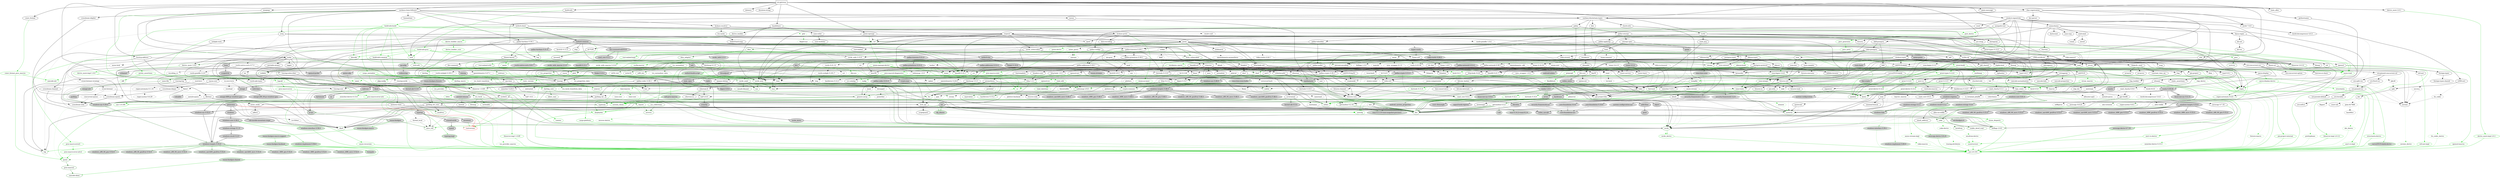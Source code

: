 digraph {
    0 [ label = "cat-gateway" shape = box]
    1 [ label = "anyhow" color = darkgreen]
    2 [ label = "base64 0.22.1" color = darkgreen]
    3 [ label = "bb8" ]
    4 [ label = "bb8-postgres" ]
    5 [ label = "bech32 0.11.0" ]
    6 [ label = "blake2b_simd" ]
    7 [ label = "build-info" ]
    8 [ label = "build-info-build" color = green3]
    9 [ label = "bytes" color = darkgreen]
    10 [ label = "c509-certificate" ]
    11 [ label = "cardano-blockchain-types" ]
    12 [ label = "cardano-chain-follower" ]
    13 [ label = "catalyst-signed-doc" ]
    14 [ label = "catalyst-types" ]
    15 [ label = "chrono" color = darkgreen]
    16 [ label = "clap" ]
    17 [ label = "const_format" ]
    18 [ label = "cpu-time" ]
    19 [ label = "crossbeam-skiplist" ]
    20 [ label = "darling" color = darkgreen]
    21 [ label = "dashmap 6.1.0" ]
    22 [ label = "derive_more 2.0.1" ]
    23 [ label = "dotenvy" ]
    24 [ label = "duration-string" ]
    25 [ label = "ed25519-dalek" ]
    26 [ label = "futures" ]
    27 [ label = "gethostname" ]
    28 [ label = "handlebars" ]
    29 [ label = "hex" ]
    30 [ label = "local-ip-address" ]
    31 [ label = "memory-stats" ]
    32 [ label = "mime" color = darkgreen]
    33 [ label = "minicbor 0.25.1" ]
    34 [ label = "minijinja" ]
    35 [ label = "moka" ]
    36 [ label = "num-bigint 0.4.6" color = darkgreen]
    37 [ label = "num-traits" color = darkgreen]
    38 [ label = "openssl" ]
    39 [ label = "orx-iterable" ]
    40 [ label = "pallas" ]
    41 [ label = "pallas-traverse 0.30.1" ]
    42 [ label = "panic-message" ]
    43 [ label = "poem" ]
    44 [ label = "poem-openapi" ]
    45 [ label = "poem-openapi-derive" color = green3]
    46 [ label = "prometheus" ]
    47 [ label = "rand 0.8.5" ]
    48 [ label = "rayon" ]
    49 [ label = "rbac-registration" ]
    50 [ label = "regex" color = darkgreen]
    51 [ label = "rust-embed" ]
    52 [ label = "scylla" ]
    53 [ label = "serde" color = darkgreen]
    54 [ label = "serde_json" color = darkgreen]
    55 [ label = "stats_alloc" ]
    56 [ label = "strum" ]
    57 [ label = "strum_macros" color = green3]
    58 [ label = "thiserror 1.0.69" color = darkgreen]
    59 [ label = "tokio" ]
    60 [ label = "tokio-postgres" ]
    61 [ label = "tracing" ]
    62 [ label = "tracing-subscriber" ]
    63 [ label = "ulid" ]
    64 [ label = "url" color = darkgreen]
    65 [ label = "uuid" ]
    66 [ label = "x509-cert" ]
    67 [ label = "async-trait" color = green3]
    68 [ label = "futures-util" ]
    69 [ label = "parking_lot" ]
    70 [ label = "arrayref" ]
    71 [ label = "arrayvec" ]
    72 [ label = "constant_time_eq" ]
    73 [ label = "bincode" color = darkgreen]
    74 [ label = "build-info-common" color = darkgreen]
    75 [ label = "build-info-proc" color = green3]
    76 [ label = "cargo_metadata" color = green3]
    77 [ label = "git2" color = green3, style = dashed]
    78 [ label = "glob" color = darkgreen]
    79 [ label = "pretty_assertions" color = green3]
    80 [ label = "rustc_version" color = green3]
    81 [ label = "zstd" color = darkgreen]
    82 [ label = "asn1-rs" ]
    83 [ label = "bimap" ]
    84 [ label = "oid" ]
    85 [ label = "oid-registry" ]
    86 [ label = "once_cell" color = darkgreen]
    87 [ label = "thiserror 2.0.12" color = darkgreen]
    88 [ label = "cbork-utils" ]
    89 [ label = "dirs" ]
    90 [ label = "ouroboros" ]
    91 [ label = "crossbeam-channel" ]
    92 [ label = "crossbeam-epoch" ]
    93 [ label = "hickory-resolver" ]
    94 [ label = "http 1.3.1" color = darkgreen]
    95 [ label = "humantime" ]
    96 [ label = "logcall" color = green3]
    97 [ label = "memx" ]
    98 [ label = "mithril-client" ]
    99 [ label = "pallas-crypto 0.30.1" ]
    100 [ label = "pallas-hardano 0.30.1" ]
    101 [ label = "tar" ]
    102 [ label = "tracing-log" ]
    103 [ label = "ureq" ]
    104 [ label = "webpki-roots" ]
    105 [ label = "brotli 7.0.0" ]
    106 [ label = "coset" ]
    107 [ label = "ed25519-bip32" ]
    108 [ label = "jsonpath-rust" ]
    109 [ label = "jsonschema" ]
    110 [ label = "base64-url" ]
    111 [ label = "displaydoc" color = green3]
    112 [ label = "fluent-uri" ]
    113 [ label = "fmmap" ]
    114 [ label = "orx-concurrent-vec" ]
    115 [ label = "android-tzdata" color = darkgreen, style = "dashed,filled", fillcolor = lightgrey]
    116 [ label = "iana-time-zone" color = darkgreen, style = "dashed,filled", fillcolor = lightgrey]
    117 [ label = "js-sys" color = darkgreen, style = filled, fillcolor = lightgrey]
    118 [ label = "wasm-bindgen" color = darkgreen, style = filled, fillcolor = lightgrey]
    119 [ label = "windows-link" color = darkgreen, style = filled, fillcolor = lightgrey]
    120 [ label = "clap_builder" ]
    121 [ label = "clap_derive" color = green3, style = dashed]
    122 [ label = "const_format_proc_macros" color = green3]
    123 [ label = "libc" color = darkgreen]
    124 [ label = "winapi" style = filled, fillcolor = lightgrey]
    125 [ label = "crossbeam-utils" ]
    126 [ label = "darling_core" color = darkgreen]
    127 [ label = "darling_macro" color = green3]
    128 [ label = "cfg-if" color = darkgreen]
    129 [ label = "hashbrown 0.14.5" ]
    130 [ label = "lock_api" ]
    131 [ label = "parking_lot_core" ]
    132 [ label = "derive_more-impl 2.0.1" color = green3]
    133 [ label = "curve25519-dalek" ]
    134 [ label = "ed25519" ]
    135 [ label = "rand_core 0.6.4" color = darkgreen]
    136 [ label = "sha2" color = darkgreen]
    137 [ label = "subtle" color = darkgreen]
    138 [ label = "zeroize" ]
    139 [ label = "futures-channel" ]
    140 [ label = "futures-core" ]
    141 [ label = "futures-executor" style = dashed]
    142 [ label = "futures-io" ]
    143 [ label = "futures-sink" ]
    144 [ label = "futures-task" ]
    145 [ label = "rustix 0.38.44" style = filled, fillcolor = lightgrey]
    146 [ label = "windows-targets 0.52.6" color = darkgreen, style = filled, fillcolor = lightgrey]
    147 [ label = "derive_builder" ]
    148 [ label = "log" color = darkgreen]
    149 [ label = "num-order" ]
    150 [ label = "pest" color = darkgreen]
    151 [ label = "pest_derive" color = green3]
    152 [ label = "neli" style = filled, fillcolor = lightgrey]
    153 [ label = "windows-sys 0.59.0" color = darkgreen, style = filled, fillcolor = lightgrey]
    154 [ label = "windows-sys 0.52.0" style = filled, fillcolor = lightgrey]
    155 [ label = "half 2.6.0" ]
    156 [ label = "minicbor-derive 0.15.3" color = green3, style = dashed]
    157 [ label = "async-lock" style = dashed]
    158 [ label = "event-listener" style = dashed]
    159 [ label = "loom" style = filled, fillcolor = lightgrey]
    160 [ label = "portable-atomic" ]
    161 [ label = "smallvec" color = darkgreen]
    162 [ label = "tagptr" ]
    163 [ label = "num-integer" color = darkgreen]
    164 [ label = "autocfg" color = green3]
    165 [ label = "bitflags 2.9.0" color = darkgreen]
    166 [ label = "foreign-types" ]
    167 [ label = "openssl-macros" color = green3]
    168 [ label = "openssl-sys" ]
    169 [ label = "orx-self-or" ]
    170 [ label = "pallas-addresses 0.30.1" ]
    171 [ label = "pallas-codec 0.30.1" ]
    172 [ label = "pallas-configs" ]
    173 [ label = "pallas-network 0.30.1" ]
    174 [ label = "pallas-primitives 0.30.1" ]
    175 [ label = "pallas-txbuilder" ]
    176 [ label = "pallas-utxorpc" ]
    177 [ label = "itertools 0.13.0" ]
    178 [ label = "paste" color = green3]
    179 [ label = "async-compression" style = dashed]
    180 [ label = "cookie" style = dashed]
    181 [ label = "headers" ]
    182 [ label = "http-body-util" ]
    183 [ label = "hyper 1.6.0" ]
    184 [ label = "hyper-util" ]
    185 [ label = "mime_guess" style = dashed]
    186 [ label = "multer" style = dashed]
    187 [ label = "nix" style = filled, fillcolor = lightgrey]
    188 [ label = "opentelemetry 0.27.1" style = dashed]
    189 [ label = "opentelemetry-prometheus" style = dashed]
    190 [ label = "percent-encoding" color = darkgreen]
    191 [ label = "pin-project-lite" ]
    192 [ label = "poem-derive" color = green3]
    193 [ label = "quick-xml" ]
    194 [ label = "rfc7239" ]
    195 [ label = "serde_urlencoded" ]
    196 [ label = "serde_yaml" color = darkgreen]
    197 [ label = "sync_wrapper 1.0.2" ]
    198 [ label = "tempfile" color = darkgreen]
    199 [ label = "time" style = dashed]
    200 [ label = "tokio-stream" ]
    201 [ label = "tokio-util" ]
    202 [ label = "wildmatch" ]
    203 [ label = "derive_more 1.0.0" color = darkgreen]
    204 [ label = "indexmap 2.9.0" color = darkgreen]
    205 [ label = "proc-macro-crate" color = green3]
    206 [ label = "proc-macro2" color = darkgreen]
    207 [ label = "quote" color = darkgreen]
    208 [ label = "syn 2.0.101" color = darkgreen]
    209 [ label = "fnv" color = darkgreen]
    210 [ label = "lazy_static" ]
    211 [ label = "memchr" color = darkgreen]
    212 [ label = "protobuf" style = dashed]
    213 [ label = "rand_chacha 0.3.1" ]
    214 [ label = "either" color = darkgreen]
    215 [ label = "rayon-core" ]
    216 [ label = "der-parser" ]
    217 [ label = "aho-corasick" color = darkgreen, style = dashed]
    218 [ label = "regex-automata 0.4.9" color = darkgreen]
    219 [ label = "regex-syntax 0.8.5" color = darkgreen]
    220 [ label = "rust-embed-impl" color = green3]
    221 [ label = "rust-embed-utils" color = darkgreen]
    222 [ label = "walkdir" color = darkgreen]
    223 [ label = "arc-swap" ]
    224 [ label = "byteorder" ]
    225 [ label = "dashmap 5.5.3" ]
    226 [ label = "histogram" ]
    227 [ label = "lz4_flex" ]
    228 [ label = "rand_pcg" ]
    229 [ label = "scylla-cql" ]
    230 [ label = "scylla-macros" color = green3]
    231 [ label = "snap" ]
    232 [ label = "socket2" ]
    233 [ label = "tokio-openssl" style = dashed]
    234 [ label = "serde_derive" color = green3]
    235 [ label = "itoa" color = darkgreen]
    236 [ label = "ryu" color = darkgreen]
    237 [ label = "heck 0.5.0" color = green3]
    238 [ label = "rustversion" color = red]
    239 [ label = "thiserror-impl 1.0.69" color = green3]
    240 [ label = "backtrace" style = filled, fillcolor = lightgrey]
    241 [ label = "mio" style = dashed]
    242 [ label = "signal-hook-registry" style = "dashed,filled", fillcolor = lightgrey]
    243 [ label = "tokio-macros" color = green3, style = dashed]
    244 [ label = "fallible-iterator" ]
    245 [ label = "phf" ]
    246 [ label = "postgres-protocol" ]
    247 [ label = "postgres-types" ]
    248 [ label = "rand 0.9.1" ]
    249 [ label = "whoami" ]
    250 [ label = "tracing-attributes" color = green3, style = dashed]
    251 [ label = "tracing-core" ]
    252 [ label = "matchers" style = dashed]
    253 [ label = "nu-ansi-term" style = dashed]
    254 [ label = "sharded-slab" style = dashed]
    255 [ label = "thread_local" style = dashed]
    256 [ label = "tracing-serde" style = dashed]
    257 [ label = "web-time" style = filled, fillcolor = lightgrey]
    258 [ label = "form_urlencoded" color = darkgreen]
    259 [ label = "idna" color = darkgreen]
    260 [ label = "getrandom 0.3.2" color = darkgreen, style = dashed]
    261 [ label = "const-oid" ]
    262 [ label = "der" ]
    263 [ label = "spki" ]
    264 [ label = "tls_codec" style = dashed]
    265 [ label = "futures-macro" color = green3, style = dashed]
    266 [ label = "pin-utils" ]
    267 [ label = "slab" style = dashed]
    268 [ label = "semver" color = darkgreen]
    269 [ label = "proc-macro-error2" color = green3]
    270 [ label = "camino" color = green3]
    271 [ label = "cargo-platform" color = green3]
    272 [ label = "libgit2-sys" color = green3, style = dashed]
    273 [ label = "diff" color = green3]
    274 [ label = "yansi" color = green3]
    275 [ label = "zstd-safe" color = darkgreen]
    276 [ label = "asn1-rs-derive" color = green3]
    277 [ label = "asn1-rs-impl" color = green3]
    278 [ label = "nom" ]
    279 [ label = "rusticata-macros" ]
    280 [ label = "thiserror-impl 2.0.12" color = green3]
    281 [ label = "dirs-sys" ]
    282 [ label = "aliasable" ]
    283 [ label = "ouroboros_macro" color = green3]
    284 [ label = "static_assertions" ]
    285 [ label = "hickory-proto" ]
    286 [ label = "ipconfig" style = "dashed,filled", fillcolor = lightgrey]
    287 [ label = "lru-cache" ]
    288 [ label = "resolv-conf" style = dashed]
    289 [ label = "rustls 0.21.12" style = dashed]
    290 [ label = "tokio-rustls 0.24.1" style = dashed]
    291 [ label = "proc-macro-error" color = green3]
    292 [ label = "cpufeatures" color = darkgreen, style = filled, fillcolor = lightgrey]
    293 [ label = "async-recursion" color = green3]
    294 [ label = "flate2" style = dashed]
    295 [ label = "flume" style = dashed]
    296 [ label = "getrandom 0.2.16" color = darkgreen]
    297 [ label = "mithril-common" style = filled, fillcolor = lightgrey]
    298 [ label = "reqwest" ]
    299 [ label = "slog" ]
    300 [ label = "cryptoxide" ]
    301 [ label = "binary-layout" ]
    302 [ label = "tap" ]
    303 [ label = "filetime" ]
    304 [ label = "xattr" style = "dashed,filled", fillcolor = lightgrey]
    305 [ label = "rustls 0.23.26" style = dashed]
    306 [ label = "rustls-native-certs 0.7.3" style = dashed]
    307 [ label = "rustls-pki-types" ]
    308 [ label = "alloc-no-stdlib" ]
    309 [ label = "alloc-stdlib" style = dashed]
    310 [ label = "brotli-decompressor 4.0.3" ]
    311 [ label = "ciborium" ]
    312 [ label = "ciborium-io" ]
    313 [ label = "ahash" ]
    314 [ label = "bytecount" ]
    315 [ label = "email_address" ]
    316 [ label = "fancy-regex" ]
    317 [ label = "fraction" ]
    318 [ label = "num-cmp" ]
    319 [ label = "referencing" ]
    320 [ label = "uuid-simd" ]
    321 [ label = "borrow-or-share" ]
    322 [ label = "ref-cast" ]
    323 [ label = "enum_dispatch" color = green3]
    324 [ label = "fs4" style = dashed]
    325 [ label = "memmap2" ]
    326 [ label = "parse-display" ]
    327 [ label = "orx-concurrent-option" ]
    328 [ label = "orx-fixed-vec" ]
    329 [ label = "orx-pinned-concurrent-col" ]
    330 [ label = "orx-pinned-vec" ]
    331 [ label = "orx-pseudo-default" ]
    332 [ label = "orx-split-vec" ]
    333 [ label = "android_system_properties" color = darkgreen, style = "dashed,filled", fillcolor = lightgrey]
    334 [ label = "core-foundation-sys" color = darkgreen, style = "dashed,filled", fillcolor = lightgrey]
    335 [ label = "iana-time-zone-haiku" color = darkgreen, style = "dashed,filled", fillcolor = lightgrey]
    336 [ label = "windows-core 0.61.0" color = darkgreen, style = "dashed,filled", fillcolor = lightgrey]
    337 [ label = "wasm-bindgen-macro" color = green3, style = filled, fillcolor = lightgrey]
    338 [ label = "anstream" style = dashed]
    339 [ label = "anstyle" ]
    340 [ label = "clap_lex" ]
    341 [ label = "strsim" color = darkgreen, style = dashed]
    342 [ label = "unicode-xid" color = green3]
    343 [ label = "winapi-i686-pc-windows-gnu" style = filled, fillcolor = lightgrey]
    344 [ label = "winapi-x86_64-pc-windows-gnu" style = filled, fillcolor = lightgrey]
    345 [ label = "ident_case" color = darkgreen]
    346 [ label = "allocator-api2" style = dashed]
    347 [ label = "scopeguard" ]
    348 [ label = "redox_syscall" style = filled, fillcolor = lightgrey]
    349 [ label = "curve25519-dalek-derive" color = green3, style = filled, fillcolor = lightgrey]
    350 [ label = "digest 0.10.7" color = darkgreen]
    351 [ label = "fiat-crypto" style = filled, fillcolor = lightgrey]
    352 [ label = "pkcs8" style = dashed]
    353 [ label = "signature" ]
    354 [ label = "zeroize_derive" color = green3, style = dashed]
    355 [ label = "errno" color = darkgreen, style = filled, fillcolor = lightgrey]
    356 [ label = "linux-raw-sys 0.4.15" style = filled, fillcolor = lightgrey]
    357 [ label = "windows_aarch64_gnullvm 0.52.6" color = darkgreen, style = filled, fillcolor = lightgrey]
    358 [ label = "windows_aarch64_msvc 0.52.6" color = darkgreen, style = filled, fillcolor = lightgrey]
    359 [ label = "windows_i686_gnu 0.52.6" color = darkgreen, style = filled, fillcolor = lightgrey]
    360 [ label = "windows_i686_gnullvm 0.52.6" color = darkgreen, style = filled, fillcolor = lightgrey]
    361 [ label = "windows_i686_msvc 0.52.6" color = darkgreen, style = filled, fillcolor = lightgrey]
    362 [ label = "windows_x86_64_gnu 0.52.6" color = darkgreen, style = filled, fillcolor = lightgrey]
    363 [ label = "windows_x86_64_gnullvm 0.52.6" color = darkgreen, style = filled, fillcolor = lightgrey]
    364 [ label = "windows_x86_64_msvc 0.52.6" color = darkgreen, style = filled, fillcolor = lightgrey]
    365 [ label = "derive_builder_macro" color = green3]
    366 [ label = "num-modular" ]
    367 [ label = "ucd-trie" color = darkgreen]
    368 [ label = "pest_generator" color = green3]
    369 [ label = "neli-proc-macros" color = green3, style = filled, fillcolor = lightgrey]
    370 [ label = "crunchy" style = filled, fillcolor = lightgrey]
    371 [ label = "event-listener-strategy" style = dashed]
    372 [ label = "concurrent-queue" style = dashed]
    373 [ label = "parking" style = "dashed,filled", fillcolor = lightgrey]
    374 [ label = "generator" style = filled, fillcolor = lightgrey]
    375 [ label = "scoped-tls" style = filled, fillcolor = lightgrey]
    376 [ label = "foreign-types-shared" ]
    377 [ label = "cc" color = green3]
    378 [ label = "openssl-src" color = green3, style = dashed]
    379 [ label = "pkg-config" color = green3]
    380 [ label = "vcpkg" color = green3]
    381 [ label = "base58" ]
    382 [ label = "bech32 0.9.1" ]
    383 [ label = "crc" ]
    384 [ label = "minicbor 0.20.0" ]
    385 [ label = "num-rational" ]
    386 [ label = "serde_with 3.12.0" ]
    387 [ label = "criterion" ]
    388 [ label = "pallas-wallet" ]
    389 [ label = "pallas-applying" ]
    390 [ label = "prost-types 0.13.5" ]
    391 [ label = "utxorpc-spec" ]
    392 [ label = "brotli 8.0.0" style = dashed]
    393 [ label = "aes-gcm" style = dashed]
    394 [ label = "hkdf" style = dashed]
    395 [ label = "hmac" ]
    396 [ label = "version_check" color = green3]
    397 [ label = "base64 0.21.7" ]
    398 [ label = "headers-core" ]
    399 [ label = "httpdate" ]
    400 [ label = "sha1" ]
    401 [ label = "http-body 1.0.1" ]
    402 [ label = "h2 0.4.9" style = dashed]
    403 [ label = "httparse" style = dashed]
    404 [ label = "want" style = dashed]
    405 [ label = "tower-service" ]
    406 [ label = "unicase" color = darkgreen, style = dashed]
    407 [ label = "encoding_rs" style = dashed]
    408 [ label = "spin" style = dashed]
    409 [ label = "cfg_aliases" color = green3, style = filled, fillcolor = lightgrey]
    410 [ label = "opentelemetry 0.24.0" style = dashed]
    411 [ label = "opentelemetry_sdk" style = dashed]
    412 [ label = "uncased" ]
    413 [ label = "unsafe-libyaml" color = darkgreen]
    414 [ label = "fastrand" color = darkgreen]
    415 [ label = "rustix 1.0.5" color = darkgreen, style = filled, fillcolor = lightgrey]
    416 [ label = "deranged" style = dashed]
    417 [ label = "num-conv" color = darkgreen, style = dashed]
    418 [ label = "powerfmt" style = dashed]
    419 [ label = "time-core" color = darkgreen, style = dashed]
    420 [ label = "time-macros" color = green3, style = dashed]
    421 [ label = "derive_more-impl 1.0.0" color = green3]
    422 [ label = "equivalent" color = darkgreen]
    423 [ label = "hashbrown 0.15.2" color = darkgreen]
    424 [ label = "toml_edit" color = green3]
    425 [ label = "unicode-ident" color = darkgreen]
    426 [ label = "ppv-lite86" ]
    427 [ label = "crossbeam-deque" ]
    428 [ label = "same-file" color = darkgreen]
    429 [ label = "winapi-util" color = darkgreen, style = filled, fillcolor = lightgrey]
    430 [ label = "twox-hash" style = dashed]
    431 [ label = "bigdecimal" style = dashed]
    432 [ label = "num-bigint 0.3.3" style = dashed]
    433 [ label = "secrecy" style = dashed]
    434 [ label = "stable_deref_trait" color = darkgreen]
    435 [ label = "yoke" color = darkgreen]
    436 [ label = "addr2line" style = filled, fillcolor = lightgrey]
    437 [ label = "miniz_oxide" ]
    438 [ label = "object" style = filled, fillcolor = lightgrey]
    439 [ label = "rustc-demangle" style = filled, fillcolor = lightgrey]
    440 [ label = "wasi 0.11.0+wasi-snapshot-preview1" color = darkgreen, style = filled, fillcolor = lightgrey]
    441 [ label = "phf_shared" ]
    442 [ label = "md-5" ]
    443 [ label = "stringprep" ]
    444 [ label = "rand_chacha 0.9.0" style = dashed]
    445 [ label = "rand_core 0.9.3" ]
    446 [ label = "wasite" style = filled, fillcolor = lightgrey]
    447 [ label = "web-sys" style = filled, fillcolor = lightgrey]
    448 [ label = "valuable" style = "dashed,filled", fillcolor = lightgrey]
    449 [ label = "regex-automata 0.1.10" style = dashed]
    450 [ label = "overload" style = dashed]
    451 [ label = "idna_adapter" color = darkgreen]
    452 [ label = "utf8_iter" color = darkgreen]
    453 [ label = "r-efi" color = darkgreen, style = "dashed,filled", fillcolor = lightgrey]
    454 [ label = "wasi 0.14.2+wasi-0.2.4" color = darkgreen, style = "dashed,filled", fillcolor = lightgrey]
    455 [ label = "der_derive" color = green3, style = dashed]
    456 [ label = "flagset" style = dashed]
    457 [ label = "pem-rfc7468" style = dashed]
    458 [ label = "base64ct" style = dashed]
    459 [ label = "tls_codec_derive" color = green3, style = dashed]
    460 [ label = "proc-macro-error-attr2" color = green3]
    461 [ label = "libz-sys" color = green3, style = dashed]
    462 [ label = "zstd-sys" color = darkgreen]
    463 [ label = "synstructure" color = green3]
    464 [ label = "minimal-lexical" ]
    465 [ label = "option-ext" ]
    466 [ label = "redox_users" style = filled, fillcolor = lightgrey]
    467 [ label = "windows-sys 0.48.0" style = filled, fillcolor = lightgrey]
    468 [ label = "heck 0.4.1" color = green3]
    469 [ label = "proc-macro2-diagnostics" color = green3]
    470 [ label = "data-encoding" ]
    471 [ label = "enum-as-inner" color = green3]
    472 [ label = "ipnet" ]
    473 [ label = "rustls-pemfile 1.0.4" style = dashed]
    474 [ label = "tinyvec" ]
    475 [ label = "widestring" style = "dashed,filled", fillcolor = lightgrey]
    476 [ label = "winreg" style = "dashed,filled", fillcolor = lightgrey]
    477 [ label = "linked-hash-map" ]
    478 [ label = "hostname" style = dashed]
    479 [ label = "ring" style = dashed]
    480 [ label = "rustls-webpki 0.101.7" style = dashed]
    481 [ label = "sct" style = dashed]
    482 [ label = "proc-macro-error-attr" color = green3]
    483 [ label = "syn 1.0.109" color = green3]
    484 [ label = "crc32fast" style = dashed]
    485 [ label = "nanorand" style = dashed]
    486 [ label = "blake2 0.10.6" style = filled, fillcolor = lightgrey]
    487 [ label = "ckb-merkle-mountain-range" style = filled, fillcolor = lightgrey]
    488 [ label = "fixed" style = filled, fillcolor = lightgrey]
    489 [ label = "kes-summed-ed25519" style = filled, fillcolor = lightgrey]
    490 [ label = "mithril-build-script" color = green3, style = filled, fillcolor = lightgrey]
    491 [ label = "mithril-stm" style = filled, fillcolor = lightgrey]
    492 [ label = "pallas-addresses 0.31.0" style = "dashed,filled", fillcolor = lightgrey]
    493 [ label = "pallas-codec 0.31.0" style = "dashed,filled", fillcolor = lightgrey]
    494 [ label = "pallas-hardano 0.31.0" style = "dashed,filled", fillcolor = lightgrey]
    495 [ label = "pallas-network 0.31.0" style = "dashed,filled", fillcolor = lightgrey]
    496 [ label = "pallas-primitives 0.31.0" style = "dashed,filled", fillcolor = lightgrey]
    497 [ label = "pallas-traverse 0.31.0" style = "dashed,filled", fillcolor = lightgrey]
    498 [ label = "serde_bytes" style = filled, fillcolor = lightgrey]
    499 [ label = "typetag" style = filled, fillcolor = lightgrey]
    500 [ label = "hyper-rustls" style = "dashed,filled", fillcolor = lightgrey]
    501 [ label = "quinn" style = "dashed,filled", fillcolor = lightgrey]
    502 [ label = "rustls-native-certs 0.8.1" style = "dashed,filled", fillcolor = lightgrey]
    503 [ label = "rustls-pemfile 2.2.0" style = dashed]
    504 [ label = "system-configuration" style = "dashed,filled", fillcolor = lightgrey]
    505 [ label = "tokio-rustls 0.26.2" style = "dashed,filled", fillcolor = lightgrey]
    506 [ label = "tower 0.5.2" style = filled, fillcolor = lightgrey]
    507 [ label = "wasm-bindgen-futures" style = filled, fillcolor = lightgrey]
    508 [ label = "wasm-streams" style = "dashed,filled", fillcolor = lightgrey]
    509 [ label = "windows-registry" style = filled, fillcolor = lightgrey]
    510 [ label = "doc-comment" ]
    511 [ label = "libredox" style = filled, fillcolor = lightgrey]
    512 [ label = "rustls-webpki 0.103.1" style = dashed]
    513 [ label = "openssl-probe" style = "dashed,filled", fillcolor = lightgrey]
    514 [ label = "schannel" style = "dashed,filled", fillcolor = lightgrey]
    515 [ label = "security-framework 2.11.1" style = "dashed,filled", fillcolor = lightgrey]
    516 [ label = "ciborium-ll" ]
    517 [ label = "zerocopy 0.7.35" ]
    518 [ label = "bit-set" ]
    519 [ label = "num" ]
    520 [ label = "outref" ]
    521 [ label = "vsimd" ]
    522 [ label = "ref-cast-impl" color = green3]
    523 [ label = "parse-display-derive" color = green3]
    524 [ label = "windows-implement 0.60.0" color = green3, style = "dashed,filled", fillcolor = lightgrey]
    525 [ label = "windows-interface 0.59.1" color = green3, style = "dashed,filled", fillcolor = lightgrey]
    526 [ label = "windows-result 0.3.2" color = darkgreen, style = filled, fillcolor = lightgrey]
    527 [ label = "windows-strings 0.4.0" color = darkgreen, style = "dashed,filled", fillcolor = lightgrey]
    528 [ label = "wasm-bindgen-macro-support" color = green3, style = filled, fillcolor = lightgrey]
    529 [ label = "anstyle-parse" style = dashed]
    530 [ label = "anstyle-query" style = dashed]
    531 [ label = "anstyle-wincon" style = "dashed,filled", fillcolor = lightgrey]
    532 [ label = "colorchoice" style = dashed]
    533 [ label = "is_terminal_polyfill" style = dashed]
    534 [ label = "utf8parse" style = dashed]
    535 [ label = "block-buffer" color = darkgreen, style = dashed]
    536 [ label = "crypto-common" color = darkgreen]
    537 [ label = "derive_builder_core" color = green3]
    538 [ label = "pest_meta" color = green3]
    539 [ label = "windows" style = filled, fillcolor = lightgrey]
    540 [ label = "jobserver" color = green3, style = dashed]
    541 [ label = "shlex" color = green3]
    542 [ label = "crc-catalog" ]
    543 [ label = "half 1.8.3" style = dashed]
    544 [ label = "minicbor-derive 0.13.0" color = green3, style = dashed]
    545 [ label = "indexmap 1.9.3" style = dashed]
    546 [ label = "serde_with_macros 3.12.0" color = green3, style = dashed]
    547 [ label = "anes" ]
    548 [ label = "cast" ]
    549 [ label = "criterion-plot" ]
    550 [ label = "is-terminal" ]
    551 [ label = "itertools 0.10.5" ]
    552 [ label = "oorandom" ]
    553 [ label = "plotters" style = dashed]
    554 [ label = "tinytemplate" ]
    555 [ label = "bip39" ]
    556 [ label = "prost 0.13.5" ]
    557 [ label = "pbjson" ]
    558 [ label = "pbjson-types" ]
    559 [ label = "prost 0.12.6" color = darkgreen]
    560 [ label = "tonic" ]
    561 [ label = "brotli-decompressor 5.0.0" style = dashed]
    562 [ label = "aead" style = dashed]
    563 [ label = "aes" style = dashed]
    564 [ label = "cipher" style = dashed]
    565 [ label = "ctr" style = dashed]
    566 [ label = "ghash" style = dashed]
    567 [ label = "atomic-waker" style = dashed]
    568 [ label = "try-lock" style = dashed]
    569 [ label = "linux-raw-sys 0.9.4" color = darkgreen, style = filled, fillcolor = lightgrey]
    570 [ label = "toml_datetime" color = green3]
    571 [ label = "winnow" color = green3, style = dashed]
    572 [ label = "zerocopy 0.8.25" ]
    573 [ label = "libm" style = dashed]
    574 [ label = "yoke-derive" color = green3, style = dashed]
    575 [ label = "zerofrom" color = darkgreen]
    576 [ label = "gimli" style = filled, fillcolor = lightgrey]
    577 [ label = "adler2" ]
    578 [ label = "siphasher" ]
    579 [ label = "unicode-bidi" ]
    580 [ label = "unicode-normalization" ]
    581 [ label = "unicode-properties" ]
    582 [ label = "regex-syntax 0.6.29" style = dashed]
    583 [ label = "icu_normalizer" color = darkgreen]
    584 [ label = "icu_properties" color = darkgreen]
    585 [ label = "wit-bindgen-rt" color = darkgreen, style = "dashed,filled", fillcolor = lightgrey]
    586 [ label = "windows-targets 0.48.5" style = filled, fillcolor = lightgrey]
    587 [ label = "tinyvec_macros" style = dashed]
    588 [ label = "untrusted" style = dashed]
    589 [ label = "az" style = filled, fillcolor = lightgrey]
    590 [ label = "bytemuck" style = filled, fillcolor = lightgrey]
    591 [ label = "typenum" color = darkgreen]
    592 [ label = "blake2 0.9.2" style = filled, fillcolor = lightgrey]
    593 [ label = "rand_core 0.5.1" style = filled, fillcolor = lightgrey]
    594 [ label = "serde_with 2.3.3" style = "dashed,filled", fillcolor = lightgrey]
    595 [ label = "blst" style = filled, fillcolor = lightgrey]
    596 [ label = "pallas-crypto 0.31.0" style = "dashed,filled", fillcolor = lightgrey]
    597 [ label = "erased-serde" style = filled, fillcolor = lightgrey]
    598 [ label = "inventory" style = filled, fillcolor = lightgrey]
    599 [ label = "typetag-impl" color = green3, style = filled, fillcolor = lightgrey]
    600 [ label = "quinn-proto" style = "dashed,filled", fillcolor = lightgrey]
    601 [ label = "quinn-udp" style = "dashed,filled", fillcolor = lightgrey]
    602 [ label = "rustc-hash" style = "dashed,filled", fillcolor = lightgrey]
    603 [ label = "security-framework 3.2.0" style = "dashed,filled", fillcolor = lightgrey]
    604 [ label = "core-foundation 0.9.4" style = "dashed,filled", fillcolor = lightgrey]
    605 [ label = "system-configuration-sys" style = "dashed,filled", fillcolor = lightgrey]
    606 [ label = "tower-layer" ]
    607 [ label = "windows-strings 0.3.1" style = filled, fillcolor = lightgrey]
    608 [ label = "windows-targets 0.53.0" style = filled, fillcolor = lightgrey]
    609 [ label = "security-framework-sys" style = "dashed,filled", fillcolor = lightgrey]
    610 [ label = "zerocopy-derive 0.7.35" color = green3, style = filled, fillcolor = lightgrey]
    611 [ label = "bit-vec" ]
    612 [ label = "num-complex" ]
    613 [ label = "num-iter" ]
    614 [ label = "structmeta" color = green3]
    615 [ label = "wasm-bindgen-backend" color = green3, style = filled, fillcolor = lightgrey]
    616 [ label = "wasm-bindgen-shared" color = green3, style = filled, fillcolor = lightgrey]
    617 [ label = "generic-array" color = darkgreen]
    618 [ label = "windows-core 0.58.0" style = filled, fillcolor = lightgrey]
    619 [ label = "hashbrown 0.12.3" style = dashed]
    620 [ label = "hermit-abi 0.5.0" style = filled, fillcolor = lightgrey]
    621 [ label = "plotters-backend" style = dashed]
    622 [ label = "plotters-svg" style = dashed]
    623 [ label = "bitcoin_hashes" ]
    624 [ label = "prost-derive 0.13.5" color = green3, style = dashed]
    625 [ label = "pbjson-build" color = green3]
    626 [ label = "prost-build" color = green3]
    627 [ label = "prost-derive 0.12.6" color = green3, style = dashed]
    628 [ label = "async-stream" style = dashed]
    629 [ label = "axum" style = dashed]
    630 [ label = "h2 0.3.26" style = dashed]
    631 [ label = "http 0.2.12" ]
    632 [ label = "http-body 0.4.6" ]
    633 [ label = "hyper 0.14.32" style = dashed]
    634 [ label = "hyper-timeout" style = dashed]
    635 [ label = "pin-project" ]
    636 [ label = "tower 0.4.13" style = dashed]
    637 [ label = "inout" style = dashed]
    638 [ label = "opaque-debug" ]
    639 [ label = "polyval" style = dashed]
    640 [ label = "zerocopy-derive 0.8.25" color = green3, style = filled, fillcolor = lightgrey]
    641 [ label = "zerofrom-derive" color = green3, style = dashed]
    642 [ label = "icu_collections" color = darkgreen]
    643 [ label = "icu_normalizer_data" color = darkgreen, style = dashed]
    644 [ label = "icu_provider" color = darkgreen]
    645 [ label = "utf16_iter" color = darkgreen]
    646 [ label = "write16" color = darkgreen]
    647 [ label = "zerovec" color = darkgreen]
    648 [ label = "icu_locid_transform" color = darkgreen, style = dashed]
    649 [ label = "icu_properties_data" color = darkgreen, style = dashed]
    650 [ label = "tinystr" color = darkgreen]
    651 [ label = "windows_aarch64_gnullvm 0.48.5" style = filled, fillcolor = lightgrey]
    652 [ label = "windows_aarch64_msvc 0.48.5" style = filled, fillcolor = lightgrey]
    653 [ label = "windows_i686_gnu 0.48.5" style = filled, fillcolor = lightgrey]
    654 [ label = "windows_i686_msvc 0.48.5" style = filled, fillcolor = lightgrey]
    655 [ label = "windows_x86_64_gnu 0.48.5" style = filled, fillcolor = lightgrey]
    656 [ label = "windows_x86_64_gnullvm 0.48.5" style = filled, fillcolor = lightgrey]
    657 [ label = "windows_x86_64_msvc 0.48.5" style = filled, fillcolor = lightgrey]
    658 [ label = "crypto-mac" style = filled, fillcolor = lightgrey]
    659 [ label = "digest 0.9.0" style = filled, fillcolor = lightgrey]
    660 [ label = "base64 0.13.1" style = "dashed,filled", fillcolor = lightgrey]
    661 [ label = "serde_with_macros 2.3.3" color = green3, style = "dashed,filled", fillcolor = lightgrey]
    662 [ label = "threadpool" style = filled, fillcolor = lightgrey]
    663 [ label = "typeid" style = filled, fillcolor = lightgrey]
    664 [ label = "core-foundation 0.10.0" style = "dashed,filled", fillcolor = lightgrey]
    665 [ label = "windows_aarch64_gnullvm 0.53.0" style = filled, fillcolor = lightgrey]
    666 [ label = "windows_aarch64_msvc 0.53.0" style = filled, fillcolor = lightgrey]
    667 [ label = "windows_i686_gnu 0.53.0" style = filled, fillcolor = lightgrey]
    668 [ label = "windows_i686_gnullvm 0.53.0" style = filled, fillcolor = lightgrey]
    669 [ label = "windows_i686_msvc 0.53.0" style = filled, fillcolor = lightgrey]
    670 [ label = "windows_x86_64_gnu 0.53.0" style = filled, fillcolor = lightgrey]
    671 [ label = "windows_x86_64_gnullvm 0.53.0" style = filled, fillcolor = lightgrey]
    672 [ label = "windows_x86_64_msvc 0.53.0" style = filled, fillcolor = lightgrey]
    673 [ label = "structmeta-derive" color = green3]
    674 [ label = "bumpalo" color = green3, style = filled, fillcolor = lightgrey]
    675 [ label = "windows-implement 0.58.0" color = green3, style = filled, fillcolor = lightgrey]
    676 [ label = "windows-interface 0.58.0" color = green3, style = filled, fillcolor = lightgrey]
    677 [ label = "windows-result 0.2.0" style = filled, fillcolor = lightgrey]
    678 [ label = "windows-strings 0.1.0" style = filled, fillcolor = lightgrey]
    679 [ label = "bitcoin-internals" ]
    680 [ label = "hex-conservative" ]
    681 [ label = "itertools 0.14.0" color = green3, style = dashed]
    682 [ label = "itertools 0.11.0" color = green3]
    683 [ label = "prost-types 0.12.6" color = green3]
    684 [ label = "itertools 0.12.1" color = green3]
    685 [ label = "multimap" color = green3]
    686 [ label = "petgraph" color = green3]
    687 [ label = "prettyplease" color = green3, style = dashed]
    688 [ label = "async-stream-impl" color = green3, style = dashed]
    689 [ label = "axum-core" style = dashed]
    690 [ label = "bitflags 1.3.2" style = dashed]
    691 [ label = "matchit" style = dashed]
    692 [ label = "sync_wrapper 0.1.2" style = dashed]
    693 [ label = "tokio-io-timeout" style = dashed]
    694 [ label = "pin-project-internal" color = green3]
    695 [ label = "universal-hash" style = dashed]
    696 [ label = "icu_locid" color = darkgreen]
    697 [ label = "icu_provider_macros" color = green3, style = dashed]
    698 [ label = "writeable" color = darkgreen]
    699 [ label = "zerovec-derive" color = green3, style = dashed]
    700 [ label = "icu_locid_transform_data" color = darkgreen, style = dashed]
    701 [ label = "num_cpus" style = filled, fillcolor = lightgrey]
    702 [ label = "fixedbitset" color = green3]
    703 [ label = "litemap" color = darkgreen]
    704 [ label = "hermit-abi 0.3.9" style = filled, fillcolor = lightgrey]
    0 -> 4 [ ]
    0 -> 7 [ ]
    0 -> 8 [ color = green3]
    0 -> 12 [ ]
    0 -> 13 [ ]
    0 -> 17 [ ]
    0 -> 22 [ ]
    0 -> 23 [ ]
    0 -> 24 [ ]
    0 -> 27 [ ]
    0 -> 28 [ ]
    0 -> 30 [ ]
    0 -> 31 [ ]
    0 -> 34 [ ]
    0 -> 42 [ ]
    0 -> 44 [ ]
    0 -> 49 [ ]
    0 -> 52 [ ]
    0 -> 55 [ ]
    0 -> 63 [ ]
    3 -> 67 [ color = green3]
    3 -> 68 [ ]
    3 -> 59 [ ]
    4 -> 3 [ ]
    4 -> 60 [ ]
    6 -> 70 [ ]
    6 -> 71 [ ]
    6 -> 72 [ ]
    7 -> 75 [ color = green3]
    8 -> 1 [ color = green3]
    8 -> 2 [ color = green3]
    8 -> 73 [ color = green3]
    8 -> 74 [ color = green3]
    8 -> 76 [ color = green3]
    8 -> 77 [ color = green3, style = dotted]
    8 -> 78 [ color = green3]
    8 -> 79 [ color = green3]
    8 -> 80 [ color = green3]
    8 -> 81 [ color = green3]
    10 -> 1 [ ]
    10 -> 83 [ ]
    10 -> 25 [ ]
    10 -> 29 [ ]
    10 -> 33 [ ]
    10 -> 84 [ ]
    10 -> 85 [ ]
    10 -> 50 [ ]
    10 -> 56 [ ]
    10 -> 87 [ ]
    11 -> 14 [ ]
    11 -> 88 [ ]
    11 -> 21 [ ]
    11 -> 89 [ ]
    11 -> 90 [ ]
    11 -> 40 [ ]
    11 -> 56 [ ]
    12 -> 11 [ ]
    12 -> 18 [ ]
    12 -> 19 [ ]
    12 -> 93 [ ]
    12 -> 95 [ ]
    12 -> 96 [ color = green3]
    12 -> 97 [ ]
    12 -> 98 [ ]
    12 -> 35 [ ]
    12 -> 100 [ ]
    12 -> 103 [ ]
    13 -> 1 [ ]
    13 -> 105 [ ]
    13 -> 14 [ ]
    13 -> 16 [ ]
    13 -> 106 [ ]
    13 -> 107 [ ]
    13 -> 26 [ ]
    13 -> 108 [ ]
    13 -> 109 [ ]
    13 -> 56 [ ]
    14 -> 110 [ ]
    14 -> 6 [ ]
    14 -> 15 [ ]
    14 -> 111 [ color = green3]
    14 -> 25 [ ]
    14 -> 112 [ ]
    14 -> 113 [ ]
    14 -> 33 [ ]
    14 -> 114 [ ]
    14 -> 99 [ ]
    14 -> 87 [ ]
    14 -> 61 [ ]
    14 -> 65 [ ]
    15 -> 115 [ color = darkgreen, arrowType = empty, fillcolor = lightgrey, style = dotted]
    15 -> 116 [ color = darkgreen, arrowType = empty, fillcolor = lightgrey, style = dotted]
    15 -> 37 [ color = darkgreen]
    15 -> 53 [ color = darkgreen, style = dotted]
    16 -> 120 [ ]
    16 -> 121 [ color = green3, style = dotted]
    17 -> 122 [ color = green3]
    18 -> 123 [ arrowType = empty, fillcolor = lightgrey]
    18 -> 124 [ arrowType = empty, fillcolor = lightgrey]
    19 -> 92 [ ]
    20 -> 127 [ color = green3]
    21 -> 129 [ ]
    21 -> 130 [ ]
    21 -> 131 [ ]
    21 -> 48 [ style = dotted]
    22 -> 132 [ color = green3]
    25 -> 133 [ ]
    25 -> 134 [ ]
    25 -> 136 [ ]
    26 -> 141 [ style = dotted]
    27 -> 145 [ arrowType = empty, fillcolor = lightgrey]
    28 -> 147 [ ]
    28 -> 149 [ ]
    28 -> 151 [ color = green3]
    28 -> 54 [ ]
    30 -> 152 [ arrowType = empty, fillcolor = lightgrey]
    30 -> 58 [ ]
    30 -> 153 [ arrowType = empty, fillcolor = lightgrey]
    31 -> 123 [ arrowType = empty, fillcolor = lightgrey]
    31 -> 154 [ arrowType = empty, fillcolor = lightgrey]
    33 -> 155 [ style = dotted]
    33 -> 156 [ color = green3, style = dotted]
    34 -> 53 [ ]
    35 -> 157 [ style = dotted]
    35 -> 91 [ ]
    35 -> 92 [ ]
    35 -> 68 [ style = dotted]
    35 -> 159 [ arrowType = empty, fillcolor = lightgrey]
    35 -> 69 [ ]
    35 -> 160 [ ]
    35 -> 80 [ color = green3, arrowType = empty, fillcolor = lightgrey]
    35 -> 162 [ ]
    35 -> 58 [ ]
    35 -> 65 [ ]
    36 -> 163 [ color = darkgreen]
    37 -> 164 [ color = green3]
    38 -> 166 [ ]
    38 -> 167 [ color = green3]
    38 -> 168 [ ]
    39 -> 169 [ ]
    40 -> 172 [ ]
    40 -> 173 [ ]
    40 -> 175 [ ]
    40 -> 176 [ ]
    41 -> 177 [ ]
    41 -> 170 [ ]
    41 -> 174 [ ]
    41 -> 178 [ color = green3]
    43 -> 179 [ style = dotted]
    43 -> 15 [ style = dotted]
    43 -> 180 [ style = dotted]
    43 -> 181 [ ]
    43 -> 29 [ style = dotted]
    43 -> 182 [ ]
    43 -> 184 [ ]
    43 -> 185 [ style = dotted]
    43 -> 186 [ style = dotted]
    43 -> 187 [ arrowType = empty, fillcolor = lightgrey]
    43 -> 188 [ style = dotted]
    43 -> 189 [ style = dotted]
    43 -> 192 [ color = green3]
    43 -> 193 [ style = dotted]
    43 -> 50 [ ]
    43 -> 194 [ ]
    43 -> 51 [ style = dotted]
    43 -> 54 [ ]
    43 -> 195 [ ]
    43 -> 196 [ style = dotted]
    43 -> 197 [ ]
    43 -> 198 [ style = dotted]
    43 -> 87 [ ]
    43 -> 200 [ style = dotted]
    43 -> 202 [ ]
    44 -> 203 [ ]
    44 -> 43 [ ]
    44 -> 45 [ color = green3]
    44 -> 64 [ style = dotted]
    44 -> 65 [ style = dotted]
    45 -> 20 [ color = green3]
    45 -> 94 [ color = green3]
    45 -> 32 [ color = green3]
    45 -> 205 [ color = green3]
    45 -> 50 [ color = green3]
    45 -> 58 [ color = green3]
    46 -> 209 [ ]
    46 -> 210 [ ]
    46 -> 211 [ ]
    46 -> 69 [ ]
    46 -> 212 [ style = dotted]
    46 -> 58 [ ]
    47 -> 213 [ style = dotted]
    48 -> 214 [ ]
    48 -> 215 [ ]
    49 -> 105 [ ]
    49 -> 10 [ ]
    49 -> 11 [ ]
    49 -> 216 [ ]
    49 -> 66 [ ]
    49 -> 81 [ ]
    50 -> 218 [ color = darkgreen]
    51 -> 220 [ color = green3]
    52 -> 223 [ ]
    52 -> 2 [ style = dotted]
    52 -> 225 [ ]
    52 -> 26 [ ]
    52 -> 226 [ ]
    52 -> 177 [ ]
    52 -> 210 [ ]
    52 -> 47 [ ]
    52 -> 228 [ ]
    52 -> 229 [ ]
    52 -> 196 [ style = dotted]
    52 -> 233 [ style = dotted]
    52 -> 61 [ ]
    52 -> 64 [ style = dotted]
    53 -> 234 [ color = green3, style = dotted]
    53 -> 234 [ color = green3, arrowType = empty, fillcolor = lightgrey]
    54 -> 235 [ color = darkgreen]
    54 -> 211 [ color = darkgreen]
    54 -> 236 [ color = darkgreen]
    54 -> 53 [ color = darkgreen]
    56 -> 57 [ color = green3, style = dotted]
    57 -> 237 [ color = green3]
    57 -> 238 [ color = green3]
    57 -> 208 [ color = green3]
    58 -> 239 [ color = green3]
    59 -> 240 [ arrowType = empty, fillcolor = lightgrey]
    59 -> 9 [ style = dotted]
    59 -> 241 [ style = dotted]
    59 -> 69 [ style = dotted]
    59 -> 191 [ ]
    59 -> 242 [ arrowType = empty, fillcolor = lightgrey, style = dotted]
    59 -> 232 [ arrowType = empty, fillcolor = lightgrey, style = dotted]
    59 -> 243 [ color = green3, style = dotted]
    60 -> 67 [ color = green3]
    60 -> 68 [ ]
    60 -> 190 [ ]
    60 -> 245 [ ]
    60 -> 247 [ ]
    60 -> 201 [ ]
    60 -> 249 [ ]
    61 -> 148 [ style = dotted]
    61 -> 191 [ ]
    61 -> 250 [ color = green3, style = dotted]
    61 -> 251 [ ]
    62 -> 252 [ style = dotted]
    62 -> 253 [ style = dotted]
    62 -> 50 [ style = dotted]
    62 -> 54 [ style = dotted]
    62 -> 254 [ style = dotted]
    62 -> 161 [ style = dotted]
    62 -> 255 [ style = dotted]
    62 -> 199 [ style = dotted]
    62 -> 61 [ style = dotted]
    62 -> 102 [ style = dotted]
    62 -> 256 [ style = dotted]
    63 -> 248 [ style = dotted]
    63 -> 65 [ style = dotted]
    63 -> 257 [ arrowType = empty, fillcolor = lightgrey]
    64 -> 258 [ color = darkgreen]
    64 -> 259 [ color = darkgreen]
    65 -> 260 [ arrowType = empty, fillcolor = lightgrey, style = dotted]
    65 -> 53 [ style = dotted]
    66 -> 263 [ ]
    66 -> 264 [ style = dotted]
    67 -> 208 [ color = green3]
    68 -> 139 [ style = dotted]
    68 -> 142 [ style = dotted]
    68 -> 265 [ color = green3, style = dotted]
    68 -> 144 [ ]
    68 -> 211 [ style = dotted]
    68 -> 191 [ ]
    68 -> 266 [ ]
    68 -> 267 [ style = dotted]
    69 -> 130 [ ]
    69 -> 131 [ ]
    73 -> 53 [ color = darkgreen]
    74 -> 15 [ color = darkgreen]
    74 -> 203 [ color = darkgreen]
    74 -> 268 [ color = darkgreen]
    75 -> 1 [ color = green3]
    75 -> 2 [ color = green3]
    75 -> 73 [ color = green3]
    75 -> 74 [ color = green3]
    75 -> 36 [ color = green3]
    75 -> 269 [ color = green3]
    75 -> 54 [ color = green3]
    75 -> 81 [ color = green3]
    76 -> 270 [ color = green3]
    76 -> 271 [ color = green3]
    76 -> 268 [ color = green3]
    76 -> 54 [ color = green3]
    76 -> 58 [ color = green3]
    77 -> 272 [ color = green3, style = dashed]
    77 -> 64 [ color = green3, style = dashed]
    79 -> 273 [ color = green3]
    79 -> 274 [ color = green3]
    80 -> 268 [ color = green3]
    81 -> 275 [ color = darkgreen]
    82 -> 276 [ color = green3]
    82 -> 277 [ color = green3]
    82 -> 111 [ color = green3]
    82 -> 37 [ ]
    82 -> 279 [ ]
    82 -> 58 [ ]
    85 -> 82 [ ]
    87 -> 280 [ color = green3]
    88 -> 33 [ ]
    89 -> 281 [ ]
    90 -> 282 [ ]
    90 -> 283 [ color = green3]
    90 -> 284 [ ]
    91 -> 125 [ ]
    92 -> 125 [ ]
    93 -> 285 [ ]
    93 -> 286 [ arrowType = empty, fillcolor = lightgrey, style = dotted]
    93 -> 287 [ ]
    93 -> 288 [ style = dotted]
    94 -> 9 [ color = darkgreen]
    94 -> 209 [ color = darkgreen]
    94 -> 235 [ color = darkgreen]
    96 -> 291 [ color = green3]
    96 -> 208 [ color = green3]
    97 -> 292 [ arrowType = empty, fillcolor = lightgrey]
    98 -> 293 [ color = green3]
    98 -> 294 [ style = dotted]
    98 -> 295 [ style = dotted]
    98 -> 26 [ ]
    98 -> 297 [ arrowType = empty, fillcolor = lightgrey]
    98 -> 297 [ arrowType = empty, fillcolor = lightgrey]
    98 -> 298 [ ]
    98 -> 298 [ arrowType = empty, fillcolor = lightgrey]
    98 -> 101 [ style = dotted]
    98 -> 65 [ ]
    98 -> 81 [ style = dotted]
    99 -> 300 [ ]
    99 -> 171 [ ]
    99 -> 135 [ ]
    100 -> 301 [ ]
    100 -> 173 [ ]
    100 -> 41 [ ]
    100 -> 302 [ ]
    101 -> 303 [ ]
    101 -> 304 [ arrowType = empty, fillcolor = lightgrey, style = dotted]
    102 -> 148 [ ]
    102 -> 251 [ ]
    103 -> 2 [ ]
    103 -> 294 [ style = dotted]
    103 -> 305 [ style = dotted]
    103 -> 306 [ style = dotted]
    103 -> 64 [ ]
    103 -> 104 [ style = dotted]
    104 -> 307 [ ]
    105 -> 310 [ ]
    106 -> 311 [ ]
    107 -> 300 [ ]
    108 -> 151 [ color = green3]
    108 -> 50 [ ]
    108 -> 54 [ ]
    109 -> 314 [ ]
    109 -> 315 [ ]
    109 -> 316 [ ]
    109 -> 317 [ ]
    109 -> 318 [ ]
    109 -> 319 [ ]
    109 -> 298 [ style = dotted]
    109 -> 320 [ ]
    110 -> 2 [ ]
    111 -> 208 [ color = green3]
    112 -> 321 [ ]
    112 -> 322 [ ]
    112 -> 53 [ style = dotted]
    113 -> 224 [ ]
    113 -> 323 [ color = green3]
    113 -> 324 [ style = dotted]
    113 -> 325 [ ]
    113 -> 326 [ ]
    114 -> 327 [ ]
    114 -> 329 [ ]
    114 -> 53 [ style = dotted]
    116 -> 333 [ color = darkgreen, arrowType = empty, fillcolor = lightgrey, style = dashed]
    116 -> 334 [ color = darkgreen, arrowType = empty, fillcolor = lightgrey, style = dashed]
    116 -> 335 [ color = darkgreen, arrowType = empty, fillcolor = lightgrey, style = dashed]
    116 -> 336 [ color = darkgreen, arrowType = empty, fillcolor = lightgrey, style = dashed]
    117 -> 118 [ color = darkgreen, arrowType = empty, fillcolor = lightgrey]
    118 -> 128 [ color = darkgreen, arrowType = empty, fillcolor = lightgrey]
    118 -> 86 [ color = darkgreen, arrowType = empty, fillcolor = lightgrey]
    118 -> 238 [ color = green3, arrowType = empty, fillcolor = lightgrey, style = dotted]
    118 -> 337 [ color = green3, arrowType = empty, fillcolor = lightgrey]
    120 -> 338 [ style = dotted]
    120 -> 340 [ ]
    120 -> 341 [ style = dotted]
    121 -> 237 [ color = green3, style = dashed]
    121 -> 208 [ color = green3, style = dashed]
    122 -> 207 [ color = green3]
    122 -> 342 [ color = green3]
    124 -> 343 [ arrowType = empty, fillcolor = lightgrey]
    124 -> 344 [ arrowType = empty, fillcolor = lightgrey]
    126 -> 209 [ color = darkgreen]
    126 -> 345 [ color = darkgreen]
    126 -> 341 [ color = darkgreen, style = dotted]
    126 -> 208 [ color = darkgreen]
    127 -> 126 [ color = green3]
    129 -> 313 [ style = dotted]
    129 -> 346 [ style = dotted]
    130 -> 164 [ color = green3]
    130 -> 347 [ ]
    131 -> 128 [ ]
    131 -> 123 [ arrowType = empty, fillcolor = lightgrey]
    131 -> 348 [ arrowType = empty, fillcolor = lightgrey]
    131 -> 161 [ ]
    131 -> 146 [ arrowType = empty, fillcolor = lightgrey]
    132 -> 208 [ color = green3]
    133 -> 292 [ arrowType = empty, fillcolor = lightgrey]
    133 -> 349 [ color = green3, arrowType = empty, fillcolor = lightgrey]
    133 -> 350 [ style = dotted]
    133 -> 351 [ arrowType = empty, fillcolor = lightgrey]
    133 -> 80 [ color = green3]
    133 -> 138 [ style = dotted]
    134 -> 352 [ style = dotted]
    134 -> 53 [ style = dotted]
    134 -> 353 [ ]
    135 -> 296 [ color = darkgreen, style = dotted]
    136 -> 292 [ color = darkgreen, arrowType = empty, fillcolor = lightgrey]
    136 -> 350 [ color = darkgreen]
    138 -> 354 [ color = green3, style = dotted]
    139 -> 140 [ ]
    139 -> 143 [ style = dotted]
    141 -> 68 [ style = dashed]
    145 -> 165 [ arrowType = empty, fillcolor = lightgrey]
    145 -> 355 [ arrowType = empty, fillcolor = lightgrey, style = dotted]
    145 -> 355 [ arrowType = empty, fillcolor = lightgrey]
    145 -> 355 [ arrowType = empty, fillcolor = lightgrey]
    145 -> 356 [ arrowType = empty, fillcolor = lightgrey]
    145 -> 356 [ arrowType = empty, fillcolor = lightgrey]
    146 -> 357 [ color = darkgreen, arrowType = empty, fillcolor = lightgrey]
    146 -> 358 [ color = darkgreen, arrowType = empty, fillcolor = lightgrey]
    146 -> 359 [ color = darkgreen, arrowType = empty, fillcolor = lightgrey]
    146 -> 360 [ color = darkgreen, arrowType = empty, fillcolor = lightgrey]
    146 -> 361 [ color = darkgreen, arrowType = empty, fillcolor = lightgrey]
    146 -> 362 [ color = darkgreen, arrowType = empty, fillcolor = lightgrey]
    146 -> 363 [ color = darkgreen, arrowType = empty, fillcolor = lightgrey]
    146 -> 364 [ color = darkgreen, arrowType = empty, fillcolor = lightgrey]
    147 -> 365 [ color = green3]
    149 -> 366 [ ]
    150 -> 211 [ color = darkgreen, style = dotted]
    150 -> 87 [ color = darkgreen, style = dotted]
    150 -> 367 [ color = darkgreen]
    151 -> 368 [ color = green3]
    152 -> 224 [ arrowType = empty, fillcolor = lightgrey]
    152 -> 123 [ arrowType = empty, fillcolor = lightgrey]
    152 -> 148 [ arrowType = empty, fillcolor = lightgrey]
    152 -> 369 [ color = green3, arrowType = empty, fillcolor = lightgrey]
    153 -> 146 [ color = darkgreen, arrowType = empty, fillcolor = lightgrey]
    154 -> 146 [ arrowType = empty, fillcolor = lightgrey]
    155 -> 128 [ ]
    155 -> 370 [ arrowType = empty, fillcolor = lightgrey]
    156 -> 208 [ color = green3, style = dashed]
    157 -> 371 [ style = dashed]
    158 -> 372 [ style = dashed]
    158 -> 373 [ arrowType = empty, fillcolor = lightgrey, style = dotted]
    158 -> 191 [ style = dashed]
    159 -> 374 [ arrowType = empty, fillcolor = lightgrey]
    159 -> 375 [ arrowType = empty, fillcolor = lightgrey]
    159 -> 62 [ arrowType = empty, fillcolor = lightgrey]
    163 -> 37 [ color = darkgreen]
    166 -> 376 [ ]
    167 -> 208 [ color = green3]
    168 -> 378 [ color = green3, style = dotted]
    168 -> 379 [ color = green3]
    168 -> 380 [ color = green3]
    170 -> 381 [ ]
    170 -> 382 [ ]
    170 -> 383 [ ]
    170 -> 99 [ ]
    171 -> 29 [ ]
    171 -> 384 [ ]
    171 -> 53 [ ]
    171 -> 58 [ ]
    172 -> 385 [ ]
    172 -> 170 [ ]
    172 -> 174 [ ]
    172 -> 386 [ ]
    173 -> 224 [ ]
    173 -> 177 [ ]
    173 -> 99 [ ]
    173 -> 47 [ ]
    173 -> 59 [ ]
    173 -> 61 [ ]
    174 -> 381 [ ]
    174 -> 382 [ ]
    174 -> 387 [ ]
    174 -> 99 [ ]
    175 -> 41 [ ]
    175 -> 388 [ ]
    176 -> 389 [ ]
    176 -> 390 [ ]
    176 -> 391 [ ]
    177 -> 214 [ ]
    179 -> 392 [ style = dotted]
    179 -> 294 [ style = dotted]
    179 -> 140 [ style = dashed]
    179 -> 59 [ style = dotted]
    180 -> 393 [ style = dotted]
    180 -> 2 [ style = dotted]
    180 -> 394 [ style = dotted]
    180 -> 190 [ style = dotted]
    180 -> 47 [ style = dotted]
    180 -> 136 [ style = dotted]
    180 -> 199 [ style = dashed]
    181 -> 397 [ ]
    181 -> 398 [ ]
    181 -> 399 [ ]
    181 -> 32 [ ]
    181 -> 400 [ ]
    182 -> 140 [ ]
    182 -> 401 [ ]
    182 -> 191 [ ]
    183 -> 68 [ style = dotted]
    183 -> 402 [ style = dotted]
    183 -> 401 [ ]
    183 -> 403 [ style = dotted]
    183 -> 399 [ style = dotted]
    183 -> 404 [ style = dotted]
    184 -> 183 [ ]
    184 -> 405 [ style = dotted]
    185 -> 32 [ style = dashed]
    185 -> 406 [ style = dashed]
    185 -> 406 [ color = green3, style = dashed]
    186 -> 407 [ style = dashed]
    186 -> 68 [ style = dashed]
    186 -> 94 [ style = dashed]
    186 -> 403 [ style = dashed]
    186 -> 32 [ style = dashed]
    186 -> 408 [ style = dashed]
    186 -> 59 [ style = dotted]
    186 -> 396 [ color = green3, style = dashed]
    187 -> 165 [ arrowType = empty, fillcolor = lightgrey]
    187 -> 128 [ arrowType = empty, fillcolor = lightgrey]
    187 -> 409 [ color = green3, arrowType = empty, fillcolor = lightgrey]
    187 -> 123 [ arrowType = empty, fillcolor = lightgrey]
    188 -> 140 [ style = dotted]
    188 -> 143 [ style = dotted]
    188 -> 117 [ arrowType = empty, fillcolor = lightgrey, style = dashed]
    188 -> 58 [ style = dotted]
    188 -> 61 [ style = dotted]
    189 -> 411 [ style = dashed]
    189 -> 46 [ style = dashed]
    192 -> 205 [ color = green3]
    193 -> 211 [ ]
    193 -> 53 [ style = dotted]
    194 -> 412 [ ]
    195 -> 258 [ ]
    195 -> 235 [ ]
    195 -> 236 [ ]
    195 -> 53 [ ]
    196 -> 204 [ color = darkgreen]
    196 -> 235 [ color = darkgreen]
    196 -> 236 [ color = darkgreen]
    196 -> 413 [ color = darkgreen]
    197 -> 140 [ style = dotted]
    198 -> 414 [ color = darkgreen]
    198 -> 260 [ color = darkgreen, arrowType = empty, fillcolor = lightgrey, style = dotted]
    198 -> 415 [ color = darkgreen, arrowType = empty, fillcolor = lightgrey]
    199 -> 416 [ style = dashed]
    199 -> 235 [ style = dotted]
    199 -> 420 [ color = green3, style = dotted]
    200 -> 140 [ ]
    200 -> 59 [ ]
    201 -> 140 [ ]
    201 -> 143 [ ]
    201 -> 59 [ ]
    203 -> 421 [ color = green3]
    204 -> 422 [ color = darkgreen]
    204 -> 423 [ color = darkgreen]
    204 -> 53 [ color = darkgreen, style = dotted]
    205 -> 424 [ color = green3]
    206 -> 425 [ color = darkgreen]
    207 -> 206 [ color = darkgreen]
    208 -> 207 [ color = darkgreen, style = dotted]
    213 -> 426 [ ]
    213 -> 135 [ ]
    215 -> 427 [ ]
    216 -> 82 [ ]
    217 -> 211 [ color = darkgreen, style = dotted]
    218 -> 217 [ color = darkgreen, style = dotted]
    218 -> 219 [ color = darkgreen, style = dotted]
    220 -> 221 [ color = green3]
    221 -> 136 [ color = darkgreen]
    221 -> 222 [ color = darkgreen]
    222 -> 428 [ color = darkgreen]
    225 -> 129 [ ]
    225 -> 130 [ ]
    225 -> 131 [ ]
    227 -> 430 [ style = dotted]
    228 -> 135 [ ]
    229 -> 67 [ color = green3]
    229 -> 431 [ style = dotted]
    229 -> 224 [ ]
    229 -> 15 [ style = dotted]
    229 -> 227 [ ]
    229 -> 432 [ style = dotted]
    229 -> 230 [ color = green3]
    229 -> 433 [ style = dotted]
    229 -> 231 [ ]
    229 -> 87 [ ]
    229 -> 199 [ style = dotted]
    229 -> 59 [ ]
    229 -> 65 [ ]
    229 -> 435 [ ]
    230 -> 20 [ color = green3]
    232 -> 123 [ arrowType = empty, fillcolor = lightgrey]
    232 -> 154 [ arrowType = empty, fillcolor = lightgrey]
    233 -> 38 [ style = dashed]
    233 -> 59 [ style = dashed]
    234 -> 208 [ color = green3]
    239 -> 208 [ color = green3]
    240 -> 436 [ arrowType = empty, fillcolor = lightgrey]
    240 -> 128 [ arrowType = empty, fillcolor = lightgrey]
    240 -> 123 [ arrowType = empty, fillcolor = lightgrey]
    240 -> 437 [ arrowType = empty, fillcolor = lightgrey]
    240 -> 438 [ arrowType = empty, fillcolor = lightgrey]
    240 -> 439 [ arrowType = empty, fillcolor = lightgrey]
    240 -> 146 [ arrowType = empty, fillcolor = lightgrey]
    241 -> 123 [ arrowType = empty, fillcolor = lightgrey, style = dashed]
    241 -> 123 [ arrowType = empty, fillcolor = lightgrey, style = dashed]
    241 -> 123 [ arrowType = empty, fillcolor = lightgrey, style = dashed]
    241 -> 440 [ arrowType = empty, fillcolor = lightgrey, style = dashed]
    241 -> 154 [ arrowType = empty, fillcolor = lightgrey, style = dashed]
    242 -> 123 [ arrowType = empty, fillcolor = lightgrey, style = dashed]
    243 -> 208 [ color = green3, style = dashed]
    245 -> 441 [ ]
    246 -> 2 [ ]
    246 -> 224 [ ]
    246 -> 9 [ ]
    246 -> 244 [ ]
    246 -> 395 [ ]
    246 -> 442 [ ]
    246 -> 211 [ ]
    246 -> 248 [ ]
    246 -> 136 [ ]
    246 -> 443 [ ]
    247 -> 15 [ style = dotted]
    247 -> 246 [ ]
    247 -> 54 [ style = dotted]
    247 -> 199 [ style = dotted]
    247 -> 65 [ style = dotted]
    248 -> 444 [ style = dotted]
    249 -> 348 [ arrowType = empty, fillcolor = lightgrey]
    249 -> 446 [ arrowType = empty, fillcolor = lightgrey]
    249 -> 447 [ arrowType = empty, fillcolor = lightgrey, style = dotted]
    250 -> 208 [ color = green3, style = dashed]
    251 -> 86 [ style = dotted]
    251 -> 448 [ arrowType = empty, fillcolor = lightgrey, style = dotted]
    252 -> 449 [ style = dashed]
    253 -> 450 [ style = dashed]
    253 -> 124 [ arrowType = empty, fillcolor = lightgrey, style = dashed]
    254 -> 210 [ style = dashed]
    255 -> 128 [ style = dashed]
    255 -> 86 [ style = dashed]
    256 -> 53 [ style = dashed]
    256 -> 251 [ style = dashed]
    257 -> 117 [ arrowType = empty, fillcolor = lightgrey]
    258 -> 190 [ color = darkgreen]
    259 -> 451 [ color = darkgreen]
    260 -> 117 [ color = darkgreen, arrowType = empty, fillcolor = lightgrey, style = dotted]
    260 -> 123 [ color = darkgreen, arrowType = empty, fillcolor = lightgrey, style = dashed]
    260 -> 123 [ color = darkgreen, arrowType = empty, fillcolor = lightgrey, style = dashed]
    260 -> 123 [ color = darkgreen, arrowType = empty, fillcolor = lightgrey, style = dashed]
    260 -> 123 [ color = darkgreen, arrowType = empty, fillcolor = lightgrey, style = dashed]
    260 -> 123 [ color = darkgreen, arrowType = empty, fillcolor = lightgrey, style = dashed]
    260 -> 123 [ color = darkgreen, arrowType = empty, fillcolor = lightgrey, style = dashed]
    260 -> 123 [ color = darkgreen, arrowType = empty, fillcolor = lightgrey, style = dashed]
    260 -> 123 [ color = darkgreen, arrowType = empty, fillcolor = lightgrey, style = dashed]
    260 -> 453 [ color = darkgreen, arrowType = empty, fillcolor = lightgrey, style = dashed]
    260 -> 454 [ color = darkgreen, arrowType = empty, fillcolor = lightgrey, style = dashed]
    262 -> 261 [ style = dotted]
    262 -> 455 [ color = green3, style = dotted]
    262 -> 456 [ style = dotted]
    262 -> 457 [ style = dotted]
    262 -> 138 [ style = dotted]
    263 -> 262 [ ]
    264 -> 459 [ color = green3, style = dotted]
    264 -> 138 [ style = dashed]
    265 -> 208 [ color = green3, style = dashed]
    267 -> 164 [ color = green3, style = dashed]
    268 -> 53 [ color = darkgreen, style = dotted]
    269 -> 460 [ color = green3]
    269 -> 208 [ color = green3, style = dotted]
    270 -> 53 [ color = green3, style = dotted]
    271 -> 53 [ color = green3]
    272 -> 461 [ color = green3, style = dashed]
    275 -> 462 [ color = darkgreen]
    276 -> 463 [ color = green3]
    277 -> 208 [ color = green3]
    278 -> 211 [ ]
    278 -> 464 [ ]
    279 -> 278 [ ]
    280 -> 208 [ color = green3]
    281 -> 465 [ ]
    281 -> 466 [ arrowType = empty, fillcolor = lightgrey]
    281 -> 467 [ arrowType = empty, fillcolor = lightgrey]
    283 -> 468 [ color = green3]
    283 -> 469 [ color = green3]
    285 -> 67 [ color = green3]
    285 -> 470 [ ]
    285 -> 471 [ color = green3]
    285 -> 68 [ ]
    285 -> 472 [ ]
    285 -> 47 [ ]
    285 -> 473 [ style = dotted]
    285 -> 58 [ ]
    285 -> 474 [ ]
    285 -> 290 [ style = dotted]
    285 -> 61 [ ]
    285 -> 64 [ ]
    286 -> 232 [ arrowType = empty, fillcolor = lightgrey, style = dashed]
    286 -> 475 [ arrowType = empty, fillcolor = lightgrey, style = dashed]
    286 -> 476 [ arrowType = empty, fillcolor = lightgrey, style = dotted]
    287 -> 477 [ ]
    288 -> 478 [ style = dotted]
    289 -> 480 [ style = dashed]
    289 -> 481 [ style = dashed]
    290 -> 289 [ style = dashed]
    290 -> 59 [ style = dashed]
    291 -> 482 [ color = green3]
    291 -> 483 [ color = green3, style = dotted]
    292 -> 123 [ color = darkgreen, arrowType = empty, fillcolor = lightgrey]
    292 -> 123 [ color = darkgreen, arrowType = empty, fillcolor = lightgrey]
    292 -> 123 [ color = darkgreen, arrowType = empty, fillcolor = lightgrey]
    292 -> 123 [ color = darkgreen, arrowType = empty, fillcolor = lightgrey]
    293 -> 208 [ color = green3]
    294 -> 484 [ style = dashed]
    294 -> 437 [ style = dotted]
    294 -> 437 [ arrowType = empty, fillcolor = lightgrey, style = dashed]
    295 -> 140 [ style = dotted]
    295 -> 143 [ style = dotted]
    295 -> 485 [ style = dotted]
    295 -> 408 [ style = dashed]
    296 -> 117 [ color = darkgreen, arrowType = empty, fillcolor = lightgrey, style = dotted]
    296 -> 123 [ color = darkgreen, arrowType = empty, fillcolor = lightgrey]
    296 -> 440 [ color = darkgreen, arrowType = empty, fillcolor = lightgrey]
    297 -> 1 [ arrowType = empty, fillcolor = lightgrey]
    297 -> 67 [ color = green3, arrowType = empty, fillcolor = lightgrey]
    297 -> 5 [ arrowType = empty, fillcolor = lightgrey]
    297 -> 311 [ arrowType = empty, fillcolor = lightgrey]
    297 -> 487 [ arrowType = empty, fillcolor = lightgrey]
    297 -> 488 [ arrowType = empty, fillcolor = lightgrey]
    297 -> 489 [ arrowType = empty, fillcolor = lightgrey]
    297 -> 490 [ color = green3, arrowType = empty, fillcolor = lightgrey]
    297 -> 491 [ arrowType = empty, fillcolor = lightgrey]
    297 -> 278 [ arrowType = empty, fillcolor = lightgrey]
    297 -> 494 [ arrowType = empty, fillcolor = lightgrey, style = dotted]
    297 -> 498 [ arrowType = empty, fillcolor = lightgrey]
    297 -> 386 [ arrowType = empty, fillcolor = lightgrey]
    297 -> 299 [ arrowType = empty, fillcolor = lightgrey]
    297 -> 56 [ arrowType = empty, fillcolor = lightgrey]
    297 -> 499 [ arrowType = empty, fillcolor = lightgrey]
    297 -> 222 [ arrowType = empty, fillcolor = lightgrey]
    298 -> 2 [ ]
    298 -> 407 [ arrowType = empty, fillcolor = lightgrey, style = dotted]
    298 -> 182 [ arrowType = empty, fillcolor = lightgrey]
    298 -> 500 [ arrowType = empty, fillcolor = lightgrey, style = dotted]
    298 -> 472 [ arrowType = empty, fillcolor = lightgrey]
    298 -> 32 [ arrowType = empty, fillcolor = lightgrey]
    298 -> 501 [ arrowType = empty, fillcolor = lightgrey, style = dotted]
    298 -> 503 [ arrowType = empty, fillcolor = lightgrey, style = dotted]
    298 -> 54 [ style = dotted]
    298 -> 54 [ arrowType = empty, fillcolor = lightgrey]
    298 -> 195 [ ]
    298 -> 504 [ arrowType = empty, fillcolor = lightgrey, style = dotted]
    298 -> 506 [ arrowType = empty, fillcolor = lightgrey]
    298 -> 64 [ ]
    298 -> 508 [ arrowType = empty, fillcolor = lightgrey, style = dotted]
    298 -> 509 [ arrowType = empty, fillcolor = lightgrey]
    301 -> 510 [ ]
    301 -> 178 [ color = green3]
    303 -> 128 [ ]
    303 -> 511 [ arrowType = empty, fillcolor = lightgrey]
    303 -> 153 [ arrowType = empty, fillcolor = lightgrey]
    304 -> 415 [ arrowType = empty, fillcolor = lightgrey, style = dashed]
    305 -> 512 [ style = dashed]
    305 -> 137 [ style = dashed]
    305 -> 138 [ style = dashed]
    306 -> 513 [ arrowType = empty, fillcolor = lightgrey, style = dashed]
    306 -> 503 [ style = dashed]
    306 -> 514 [ arrowType = empty, fillcolor = lightgrey, style = dashed]
    306 -> 515 [ arrowType = empty, fillcolor = lightgrey, style = dashed]
    307 -> 257 [ arrowType = empty, fillcolor = lightgrey, style = dotted]
    309 -> 308 [ style = dashed]
    310 -> 309 [ style = dotted]
    311 -> 516 [ ]
    311 -> 53 [ ]
    313 -> 296 [ style = dotted]
    313 -> 53 [ style = dotted]
    313 -> 396 [ color = green3]
    313 -> 517 [ ]
    315 -> 53 [ style = dotted]
    316 -> 518 [ ]
    316 -> 218 [ ]
    317 -> 210 [ style = dotted]
    317 -> 519 [ ]
    319 -> 313 [ ]
    319 -> 112 [ ]
    319 -> 190 [ ]
    319 -> 54 [ ]
    320 -> 520 [ ]
    320 -> 65 [ style = dotted]
    320 -> 521 [ ]
    322 -> 522 [ color = green3]
    323 -> 86 [ color = green3]
    323 -> 208 [ color = green3]
    324 -> 145 [ arrowType = empty, fillcolor = lightgrey, style = dashed]
    324 -> 59 [ style = dotted]
    325 -> 123 [ arrowType = empty, fillcolor = lightgrey]
    326 -> 523 [ color = green3]
    328 -> 330 [ ]
    329 -> 328 [ ]
    329 -> 332 [ ]
    330 -> 39 [ ]
    330 -> 331 [ ]
    332 -> 330 [ ]
    333 -> 123 [ color = darkgreen, arrowType = empty, fillcolor = lightgrey, style = dashed]
    335 -> 377 [ color = green3, arrowType = empty, fillcolor = lightgrey, style = dashed]
    336 -> 524 [ color = green3, arrowType = empty, fillcolor = lightgrey, style = dashed]
    336 -> 525 [ color = green3, arrowType = empty, fillcolor = lightgrey, style = dashed]
    336 -> 526 [ color = darkgreen, arrowType = empty, fillcolor = lightgrey, style = dashed]
    336 -> 527 [ color = darkgreen, arrowType = empty, fillcolor = lightgrey, style = dashed]
    337 -> 528 [ color = green3, arrowType = empty, fillcolor = lightgrey]
    338 -> 529 [ style = dashed]
    338 -> 530 [ style = dotted]
    338 -> 531 [ arrowType = empty, fillcolor = lightgrey, style = dotted]
    338 -> 532 [ style = dashed]
    338 -> 533 [ style = dashed]
    348 -> 165 [ arrowType = empty, fillcolor = lightgrey]
    349 -> 208 [ color = green3, arrowType = empty, fillcolor = lightgrey]
    350 -> 535 [ color = darkgreen, style = dotted]
    350 -> 536 [ color = darkgreen]
    350 -> 137 [ color = darkgreen, style = dotted]
    352 -> 263 [ style = dashed]
    353 -> 135 [ style = dotted]
    354 -> 208 [ color = green3, style = dashed]
    355 -> 123 [ color = darkgreen, arrowType = empty, fillcolor = lightgrey]
    355 -> 123 [ color = darkgreen, arrowType = empty, fillcolor = lightgrey]
    355 -> 123 [ color = darkgreen, arrowType = empty, fillcolor = lightgrey]
    355 -> 153 [ color = darkgreen, arrowType = empty, fillcolor = lightgrey]
    365 -> 537 [ color = green3]
    368 -> 538 [ color = green3]
    369 -> 214 [ color = green3, arrowType = empty, fillcolor = lightgrey]
    369 -> 53 [ color = green3, arrowType = empty, fillcolor = lightgrey]
    369 -> 483 [ color = green3, arrowType = empty, fillcolor = lightgrey]
    371 -> 158 [ style = dashed]
    372 -> 125 [ style = dashed]
    374 -> 128 [ arrowType = empty, fillcolor = lightgrey]
    374 -> 123 [ arrowType = empty, fillcolor = lightgrey]
    374 -> 148 [ arrowType = empty, fillcolor = lightgrey]
    374 -> 238 [ color = red, arrowType = empty, fillcolor = lightgrey]
    374 -> 539 [ arrowType = empty, fillcolor = lightgrey]
    377 -> 540 [ color = green3, style = dotted]
    377 -> 541 [ color = green3]
    378 -> 377 [ color = green3, style = dashed]
    383 -> 542 [ ]
    384 -> 543 [ style = dotted]
    384 -> 544 [ color = green3, style = dotted]
    385 -> 36 [ style = dotted]
    386 -> 2 [ style = dotted]
    386 -> 15 [ style = dotted]
    386 -> 29 [ style = dotted]
    386 -> 545 [ style = dotted]
    386 -> 204 [ style = dotted]
    386 -> 54 [ style = dotted]
    386 -> 546 [ color = green3, style = dotted]
    386 -> 199 [ style = dotted]
    387 -> 547 [ ]
    387 -> 311 [ ]
    387 -> 16 [ ]
    387 -> 549 [ ]
    387 -> 550 [ ]
    387 -> 552 [ ]
    387 -> 553 [ style = dotted]
    387 -> 48 [ style = dotted]
    387 -> 50 [ ]
    387 -> 554 [ ]
    387 -> 222 [ ]
    388 -> 382 [ ]
    388 -> 555 [ ]
    388 -> 107 [ ]
    388 -> 99 [ ]
    388 -> 47 [ ]
    389 -> 41 [ ]
    389 -> 47 [ ]
    390 -> 556 [ ]
    391 -> 558 [ ]
    391 -> 560 [ ]
    392 -> 561 [ style = dashed]
    393 -> 562 [ style = dashed]
    393 -> 563 [ style = dotted]
    393 -> 565 [ style = dashed]
    393 -> 566 [ style = dashed]
    394 -> 395 [ style = dashed]
    395 -> 350 [ ]
    398 -> 94 [ ]
    400 -> 292 [ arrowType = empty, fillcolor = lightgrey]
    400 -> 350 [ ]
    401 -> 94 [ ]
    402 -> 567 [ style = dashed]
    402 -> 94 [ style = dashed]
    402 -> 204 [ style = dashed]
    402 -> 267 [ style = dashed]
    402 -> 201 [ style = dashed]
    402 -> 61 [ style = dashed]
    404 -> 568 [ style = dashed]
    407 -> 128 [ style = dashed]
    408 -> 130 [ style = dotted]
    410 -> 140 [ style = dashed]
    410 -> 143 [ style = dashed]
    410 -> 117 [ arrowType = empty, fillcolor = lightgrey, style = dashed]
    410 -> 191 [ style = dotted]
    410 -> 58 [ style = dashed]
    411 -> 67 [ color = green3, style = dotted]
    411 -> 141 [ style = dashed]
    411 -> 78 [ style = dotted]
    411 -> 410 [ style = dashed]
    412 -> 396 [ color = green3]
    415 -> 165 [ color = darkgreen, arrowType = empty, fillcolor = lightgrey]
    415 -> 355 [ color = darkgreen, arrowType = empty, fillcolor = lightgrey, style = dotted]
    415 -> 355 [ color = darkgreen, arrowType = empty, fillcolor = lightgrey]
    415 -> 355 [ color = darkgreen, arrowType = empty, fillcolor = lightgrey]
    415 -> 569 [ color = darkgreen, arrowType = empty, fillcolor = lightgrey]
    415 -> 569 [ color = darkgreen, arrowType = empty, fillcolor = lightgrey]
    416 -> 418 [ style = dotted]
    416 -> 53 [ style = dotted]
    420 -> 417 [ color = green3, style = dashed]
    420 -> 419 [ color = green3, style = dashed]
    421 -> 208 [ color = green3]
    421 -> 342 [ color = green3, style = dotted]
    424 -> 204 [ color = green3]
    424 -> 570 [ color = green3]
    424 -> 571 [ color = green3, style = dotted]
    426 -> 572 [ ]
    427 -> 92 [ ]
    428 -> 429 [ color = darkgreen, arrowType = empty, fillcolor = lightgrey]
    429 -> 153 [ color = darkgreen, arrowType = empty, fillcolor = lightgrey]
    430 -> 128 [ style = dashed]
    430 -> 284 [ style = dashed]
    431 -> 573 [ style = dashed]
    431 -> 36 [ style = dashed]
    432 -> 163 [ style = dashed]
    433 -> 138 [ style = dashed]
    435 -> 53 [ color = darkgreen, style = dotted]
    435 -> 434 [ color = darkgreen]
    435 -> 574 [ color = green3, style = dotted]
    435 -> 575 [ color = darkgreen, style = dotted]
    436 -> 576 [ arrowType = empty, fillcolor = lightgrey]
    437 -> 577 [ ]
    438 -> 211 [ arrowType = empty, fillcolor = lightgrey]
    441 -> 578 [ ]
    442 -> 350 [ ]
    443 -> 579 [ ]
    443 -> 580 [ ]
    443 -> 581 [ ]
    444 -> 426 [ style = dashed]
    444 -> 445 [ style = dashed]
    445 -> 260 [ style = dotted]
    447 -> 117 [ arrowType = empty, fillcolor = lightgrey]
    449 -> 582 [ style = dotted]
    451 -> 583 [ color = darkgreen]
    454 -> 585 [ color = darkgreen, arrowType = empty, fillcolor = lightgrey, style = dashed]
    455 -> 208 [ color = green3, style = dashed]
    457 -> 458 [ style = dashed]
    459 -> 208 [ color = green3, style = dashed]
    460 -> 207 [ color = green3]
    461 -> 377 [ color = green3, style = dashed]
    461 -> 379 [ color = green3, style = dashed]
    461 -> 380 [ color = green3, style = dashed]
    462 -> 377 [ color = green3]
    462 -> 379 [ color = green3]
    463 -> 208 [ color = green3]
    466 -> 296 [ arrowType = empty, fillcolor = lightgrey]
    466 -> 511 [ arrowType = empty, fillcolor = lightgrey]
    466 -> 58 [ arrowType = empty, fillcolor = lightgrey]
    467 -> 586 [ arrowType = empty, fillcolor = lightgrey]
    469 -> 208 [ color = green3]
    469 -> 396 [ color = green3]
    469 -> 274 [ color = green3, style = dotted]
    471 -> 237 [ color = green3]
    471 -> 208 [ color = green3]
    473 -> 397 [ style = dashed]
    474 -> 587 [ style = dotted]
    476 -> 128 [ arrowType = empty, fillcolor = lightgrey, style = dashed]
    476 -> 467 [ arrowType = empty, fillcolor = lightgrey, style = dashed]
    478 -> 128 [ style = dashed]
    478 -> 123 [ arrowType = empty, fillcolor = lightgrey, style = dashed]
    478 -> 119 [ arrowType = empty, fillcolor = lightgrey, style = dashed]
    479 -> 377 [ color = green3, style = dashed]
    479 -> 296 [ style = dashed]
    479 -> 588 [ style = dashed]
    479 -> 154 [ arrowType = empty, fillcolor = lightgrey, style = dashed]
    480 -> 479 [ style = dashed]
    481 -> 479 [ style = dashed]
    482 -> 207 [ color = green3]
    482 -> 396 [ color = green3]
    483 -> 207 [ color = green3, style = dotted]
    484 -> 128 [ style = dashed]
    485 -> 296 [ style = dotted]
    486 -> 350 [ arrowType = empty, fillcolor = lightgrey]
    487 -> 128 [ arrowType = empty, fillcolor = lightgrey]
    488 -> 589 [ arrowType = empty, fillcolor = lightgrey]
    488 -> 590 [ arrowType = empty, fillcolor = lightgrey]
    488 -> 155 [ arrowType = empty, fillcolor = lightgrey]
    488 -> 591 [ arrowType = empty, fillcolor = lightgrey]
    489 -> 592 [ arrowType = empty, fillcolor = lightgrey]
    489 -> 25 [ arrowType = empty, fillcolor = lightgrey]
    489 -> 593 [ arrowType = empty, fillcolor = lightgrey]
    489 -> 594 [ arrowType = empty, fillcolor = lightgrey, style = dotted]
    490 -> 268 [ color = green3, arrowType = empty, fillcolor = lightgrey]
    490 -> 54 [ color = green3, arrowType = empty, fillcolor = lightgrey]
    490 -> 196 [ color = green3, arrowType = empty, fillcolor = lightgrey]
    491 -> 486 [ arrowType = empty, fillcolor = lightgrey]
    491 -> 595 [ arrowType = empty, fillcolor = lightgrey]
    491 -> 385 [ arrowType = empty, fillcolor = lightgrey, style = dotted]
    491 -> 385 [ arrowType = empty, fillcolor = lightgrey]
    491 -> 48 [ arrowType = empty, fillcolor = lightgrey]
    491 -> 53 [ arrowType = empty, fillcolor = lightgrey]
    491 -> 87 [ arrowType = empty, fillcolor = lightgrey]
    492 -> 381 [ arrowType = empty, fillcolor = lightgrey, style = dashed]
    492 -> 382 [ arrowType = empty, fillcolor = lightgrey, style = dashed]
    492 -> 383 [ arrowType = empty, fillcolor = lightgrey, style = dashed]
    492 -> 596 [ arrowType = empty, fillcolor = lightgrey, style = dashed]
    493 -> 29 [ arrowType = empty, fillcolor = lightgrey, style = dashed]
    493 -> 33 [ arrowType = empty, fillcolor = lightgrey, style = dashed]
    493 -> 53 [ arrowType = empty, fillcolor = lightgrey, style = dashed]
    493 -> 58 [ arrowType = empty, fillcolor = lightgrey, style = dashed]
    494 -> 301 [ arrowType = empty, fillcolor = lightgrey, style = dashed]
    494 -> 495 [ arrowType = empty, fillcolor = lightgrey, style = dashed]
    494 -> 497 [ arrowType = empty, fillcolor = lightgrey, style = dashed]
    494 -> 302 [ arrowType = empty, fillcolor = lightgrey, style = dashed]
    495 -> 224 [ arrowType = empty, fillcolor = lightgrey, style = dashed]
    495 -> 177 [ arrowType = empty, fillcolor = lightgrey, style = dashed]
    495 -> 596 [ arrowType = empty, fillcolor = lightgrey, style = dashed]
    495 -> 47 [ arrowType = empty, fillcolor = lightgrey, style = dashed]
    495 -> 59 [ arrowType = empty, fillcolor = lightgrey, style = dashed]
    495 -> 61 [ arrowType = empty, fillcolor = lightgrey, style = dashed]
    496 -> 381 [ arrowType = empty, fillcolor = lightgrey, style = dashed]
    496 -> 382 [ arrowType = empty, fillcolor = lightgrey, style = dashed]
    496 -> 596 [ arrowType = empty, fillcolor = lightgrey, style = dashed]
    496 -> 54 [ arrowType = empty, fillcolor = lightgrey, style = dotted]
    497 -> 177 [ arrowType = empty, fillcolor = lightgrey, style = dashed]
    497 -> 492 [ arrowType = empty, fillcolor = lightgrey, style = dashed]
    497 -> 496 [ arrowType = empty, fillcolor = lightgrey, style = dashed]
    497 -> 178 [ color = green3, arrowType = empty, fillcolor = lightgrey, style = dashed]
    498 -> 53 [ arrowType = empty, fillcolor = lightgrey]
    499 -> 597 [ arrowType = empty, fillcolor = lightgrey]
    499 -> 598 [ arrowType = empty, fillcolor = lightgrey]
    499 -> 86 [ arrowType = empty, fillcolor = lightgrey]
    499 -> 599 [ color = green3, arrowType = empty, fillcolor = lightgrey]
    500 -> 184 [ arrowType = empty, fillcolor = lightgrey, style = dashed]
    500 -> 502 [ arrowType = empty, fillcolor = lightgrey, style = dotted]
    500 -> 505 [ arrowType = empty, fillcolor = lightgrey, style = dashed]
    501 -> 600 [ arrowType = empty, fillcolor = lightgrey, style = dashed]
    501 -> 601 [ arrowType = empty, fillcolor = lightgrey, style = dashed]
    501 -> 59 [ arrowType = empty, fillcolor = lightgrey, style = dashed]
    502 -> 513 [ arrowType = empty, fillcolor = lightgrey, style = dashed]
    502 -> 307 [ arrowType = empty, fillcolor = lightgrey, style = dashed]
    502 -> 514 [ arrowType = empty, fillcolor = lightgrey, style = dashed]
    502 -> 603 [ arrowType = empty, fillcolor = lightgrey, style = dashed]
    503 -> 307 [ style = dashed]
    504 -> 165 [ arrowType = empty, fillcolor = lightgrey, style = dashed]
    504 -> 604 [ arrowType = empty, fillcolor = lightgrey, style = dashed]
    504 -> 605 [ arrowType = empty, fillcolor = lightgrey, style = dashed]
    505 -> 305 [ arrowType = empty, fillcolor = lightgrey, style = dashed]
    505 -> 59 [ arrowType = empty, fillcolor = lightgrey, style = dashed]
    506 -> 68 [ arrowType = empty, fillcolor = lightgrey, style = dotted]
    506 -> 197 [ arrowType = empty, fillcolor = lightgrey, style = dotted]
    506 -> 59 [ arrowType = empty, fillcolor = lightgrey, style = dotted]
    506 -> 606 [ arrowType = empty, fillcolor = lightgrey]
    506 -> 405 [ arrowType = empty, fillcolor = lightgrey]
    507 -> 447 [ arrowType = empty, fillcolor = lightgrey]
    508 -> 68 [ arrowType = empty, fillcolor = lightgrey, style = dashed]
    508 -> 507 [ arrowType = empty, fillcolor = lightgrey, style = dashed]
    509 -> 526 [ arrowType = empty, fillcolor = lightgrey]
    509 -> 607 [ arrowType = empty, fillcolor = lightgrey]
    509 -> 608 [ arrowType = empty, fillcolor = lightgrey]
    511 -> 123 [ arrowType = empty, fillcolor = lightgrey]
    511 -> 348 [ arrowType = empty, fillcolor = lightgrey, style = dotted]
    512 -> 479 [ style = dotted]
    512 -> 307 [ style = dashed]
    514 -> 153 [ arrowType = empty, fillcolor = lightgrey, style = dashed]
    515 -> 165 [ arrowType = empty, fillcolor = lightgrey, style = dashed]
    515 -> 604 [ arrowType = empty, fillcolor = lightgrey, style = dashed]
    515 -> 609 [ arrowType = empty, fillcolor = lightgrey, style = dashed]
    516 -> 312 [ ]
    516 -> 155 [ ]
    517 -> 610 [ color = green3, arrowType = empty, fillcolor = lightgrey]
    518 -> 611 [ ]
    519 -> 612 [ ]
    519 -> 613 [ ]
    519 -> 385 [ ]
    522 -> 208 [ color = green3]
    523 -> 50 [ color = green3]
    523 -> 614 [ color = green3]
    524 -> 208 [ color = green3, arrowType = empty, fillcolor = lightgrey, style = dashed]
    525 -> 208 [ color = green3, arrowType = empty, fillcolor = lightgrey, style = dashed]
    526 -> 119 [ color = darkgreen, arrowType = empty, fillcolor = lightgrey]
    527 -> 119 [ color = darkgreen, arrowType = empty, fillcolor = lightgrey, style = dashed]
    528 -> 615 [ color = green3, arrowType = empty, fillcolor = lightgrey]
    529 -> 534 [ style = dotted]
    530 -> 153 [ arrowType = empty, fillcolor = lightgrey, style = dashed]
    531 -> 339 [ arrowType = empty, fillcolor = lightgrey, style = dashed]
    531 -> 86 [ arrowType = empty, fillcolor = lightgrey, style = dashed]
    531 -> 153 [ arrowType = empty, fillcolor = lightgrey, style = dashed]
    535 -> 617 [ color = darkgreen, style = dashed]
    536 -> 617 [ color = darkgreen]
    536 -> 135 [ color = darkgreen, style = dotted]
    537 -> 20 [ color = green3]
    538 -> 150 [ color = green3]
    538 -> 136 [ color = green3]
    539 -> 618 [ arrowType = empty, fillcolor = lightgrey]
    540 -> 260 [ color = green3, arrowType = empty, fillcolor = lightgrey, style = dashed]
    544 -> 483 [ color = green3, style = dashed]
    545 -> 164 [ color = green3, style = dashed]
    545 -> 619 [ style = dashed]
    545 -> 53 [ style = dotted]
    546 -> 20 [ color = green3, style = dashed]
    549 -> 548 [ ]
    549 -> 551 [ ]
    550 -> 620 [ arrowType = empty, fillcolor = lightgrey]
    550 -> 123 [ arrowType = empty, fillcolor = lightgrey]
    550 -> 153 [ arrowType = empty, fillcolor = lightgrey]
    551 -> 214 [ ]
    553 -> 37 [ style = dashed]
    553 -> 622 [ style = dotted]
    553 -> 447 [ arrowType = empty, fillcolor = lightgrey, style = dashed]
    554 -> 54 [ ]
    555 -> 623 [ ]
    555 -> 135 [ style = dotted]
    555 -> 53 [ style = dotted]
    555 -> 580 [ style = dotted]
    556 -> 9 [ ]
    556 -> 624 [ color = green3, style = dotted]
    557 -> 397 [ ]
    557 -> 53 [ ]
    558 -> 15 [ ]
    558 -> 557 [ ]
    558 -> 625 [ color = green3]
    558 -> 626 [ color = green3]
    559 -> 9 [ color = darkgreen]
    559 -> 627 [ color = green3, style = dotted]
    560 -> 628 [ style = dotted]
    560 -> 629 [ style = dotted]
    560 -> 397 [ ]
    560 -> 634 [ style = dotted]
    560 -> 559 [ style = dotted]
    560 -> 200 [ ]
    561 -> 309 [ style = dotted]
    562 -> 536 [ style = dashed]
    563 -> 564 [ style = dashed]
    563 -> 292 [ arrowType = empty, fillcolor = lightgrey, style = dashed]
    564 -> 536 [ style = dashed]
    564 -> 637 [ style = dashed]
    565 -> 564 [ style = dashed]
    566 -> 639 [ style = dashed]
    571 -> 211 [ color = green3, style = dotted]
    572 -> 640 [ color = green3, arrowType = empty, fillcolor = lightgrey]
    574 -> 463 [ color = green3, style = dashed]
    575 -> 641 [ color = green3, style = dotted]
    580 -> 474 [ ]
    583 -> 643 [ color = darkgreen, style = dotted]
    583 -> 584 [ color = darkgreen]
    583 -> 161 [ color = darkgreen]
    583 -> 645 [ color = darkgreen]
    583 -> 452 [ color = darkgreen]
    583 -> 646 [ color = darkgreen]
    584 -> 642 [ color = darkgreen]
    584 -> 648 [ color = darkgreen, style = dotted]
    584 -> 649 [ color = darkgreen, style = dotted]
    585 -> 165 [ color = darkgreen, arrowType = empty, fillcolor = lightgrey, style = dotted]
    586 -> 651 [ arrowType = empty, fillcolor = lightgrey]
    586 -> 652 [ arrowType = empty, fillcolor = lightgrey]
    586 -> 653 [ arrowType = empty, fillcolor = lightgrey]
    586 -> 654 [ arrowType = empty, fillcolor = lightgrey]
    586 -> 655 [ arrowType = empty, fillcolor = lightgrey]
    586 -> 656 [ arrowType = empty, fillcolor = lightgrey]
    586 -> 657 [ arrowType = empty, fillcolor = lightgrey]
    592 -> 658 [ arrowType = empty, fillcolor = lightgrey]
    592 -> 659 [ arrowType = empty, fillcolor = lightgrey]
    592 -> 638 [ arrowType = empty, fillcolor = lightgrey]
    594 -> 660 [ arrowType = empty, fillcolor = lightgrey, style = dotted]
    594 -> 15 [ arrowType = empty, fillcolor = lightgrey, style = dotted]
    594 -> 29 [ arrowType = empty, fillcolor = lightgrey, style = dotted]
    594 -> 545 [ arrowType = empty, fillcolor = lightgrey, style = dotted]
    594 -> 54 [ arrowType = empty, fillcolor = lightgrey, style = dotted]
    594 -> 661 [ color = green3, arrowType = empty, fillcolor = lightgrey, style = dotted]
    594 -> 199 [ arrowType = empty, fillcolor = lightgrey, style = dotted]
    595 -> 377 [ color = green3, arrowType = empty, fillcolor = lightgrey]
    595 -> 78 [ color = green3, arrowType = empty, fillcolor = lightgrey]
    595 -> 662 [ arrowType = empty, fillcolor = lightgrey]
    595 -> 138 [ arrowType = empty, fillcolor = lightgrey]
    596 -> 300 [ arrowType = empty, fillcolor = lightgrey, style = dashed]
    596 -> 493 [ arrowType = empty, fillcolor = lightgrey, style = dashed]
    596 -> 135 [ arrowType = empty, fillcolor = lightgrey, style = dashed]
    596 -> 138 [ arrowType = empty, fillcolor = lightgrey, style = dashed]
    597 -> 53 [ arrowType = empty, fillcolor = lightgrey]
    597 -> 663 [ arrowType = empty, fillcolor = lightgrey]
    598 -> 238 [ color = green3, arrowType = empty, fillcolor = lightgrey]
    599 -> 208 [ color = green3, arrowType = empty, fillcolor = lightgrey]
    600 -> 9 [ arrowType = empty, fillcolor = lightgrey, style = dashed]
    600 -> 248 [ arrowType = empty, fillcolor = lightgrey, style = dashed]
    600 -> 602 [ arrowType = empty, fillcolor = lightgrey, style = dashed]
    600 -> 305 [ arrowType = empty, fillcolor = lightgrey, style = dotted]
    600 -> 267 [ arrowType = empty, fillcolor = lightgrey, style = dashed]
    600 -> 87 [ arrowType = empty, fillcolor = lightgrey, style = dashed]
    600 -> 474 [ arrowType = empty, fillcolor = lightgrey, style = dashed]
    600 -> 61 [ arrowType = empty, fillcolor = lightgrey, style = dashed]
    601 -> 409 [ color = green3, arrowType = empty, fillcolor = lightgrey, style = dashed]
    601 -> 232 [ arrowType = empty, fillcolor = lightgrey, style = dashed]
    601 -> 61 [ arrowType = empty, fillcolor = lightgrey, style = dotted]
    601 -> 153 [ arrowType = empty, fillcolor = lightgrey, style = dashed]
    603 -> 165 [ arrowType = empty, fillcolor = lightgrey, style = dashed]
    603 -> 664 [ arrowType = empty, fillcolor = lightgrey, style = dashed]
    603 -> 609 [ arrowType = empty, fillcolor = lightgrey, style = dashed]
    604 -> 334 [ arrowType = empty, fillcolor = lightgrey, style = dashed]
    604 -> 123 [ arrowType = empty, fillcolor = lightgrey, style = dashed]
    605 -> 334 [ arrowType = empty, fillcolor = lightgrey, style = dashed]
    605 -> 123 [ arrowType = empty, fillcolor = lightgrey, style = dashed]
    607 -> 119 [ arrowType = empty, fillcolor = lightgrey]
    608 -> 665 [ arrowType = empty, fillcolor = lightgrey]
    608 -> 666 [ arrowType = empty, fillcolor = lightgrey]
    608 -> 667 [ arrowType = empty, fillcolor = lightgrey]
    608 -> 668 [ arrowType = empty, fillcolor = lightgrey]
    608 -> 669 [ arrowType = empty, fillcolor = lightgrey]
    608 -> 670 [ arrowType = empty, fillcolor = lightgrey]
    608 -> 671 [ arrowType = empty, fillcolor = lightgrey]
    608 -> 672 [ arrowType = empty, fillcolor = lightgrey]
    609 -> 334 [ arrowType = empty, fillcolor = lightgrey, style = dashed]
    609 -> 123 [ arrowType = empty, fillcolor = lightgrey, style = dashed]
    610 -> 208 [ color = green3, arrowType = empty, fillcolor = lightgrey]
    612 -> 37 [ ]
    613 -> 163 [ ]
    614 -> 673 [ color = green3]
    615 -> 674 [ color = green3, arrowType = empty, fillcolor = lightgrey]
    615 -> 148 [ color = green3, arrowType = empty, fillcolor = lightgrey]
    615 -> 208 [ color = green3, arrowType = empty, fillcolor = lightgrey]
    615 -> 616 [ color = green3, arrowType = empty, fillcolor = lightgrey]
    616 -> 425 [ color = green3, arrowType = empty, fillcolor = lightgrey]
    617 -> 591 [ color = darkgreen]
    617 -> 396 [ color = green3]
    618 -> 675 [ color = green3, arrowType = empty, fillcolor = lightgrey]
    618 -> 676 [ color = green3, arrowType = empty, fillcolor = lightgrey]
    618 -> 678 [ arrowType = empty, fillcolor = lightgrey]
    622 -> 621 [ style = dashed]
    623 -> 679 [ ]
    623 -> 680 [ ]
    624 -> 1 [ color = green3, style = dashed]
    624 -> 681 [ color = green3, style = dashed]
    624 -> 208 [ color = green3, style = dashed]
    625 -> 468 [ color = green3]
    625 -> 682 [ color = green3]
    625 -> 683 [ color = green3]
    626 -> 237 [ color = green3]
    626 -> 685 [ color = green3]
    626 -> 686 [ color = green3]
    626 -> 687 [ color = green3, style = dotted]
    626 -> 683 [ color = green3]
    626 -> 50 [ color = green3]
    626 -> 198 [ color = green3]
    627 -> 1 [ color = green3, style = dashed]
    627 -> 684 [ color = green3, style = dashed]
    627 -> 208 [ color = green3, style = dashed]
    628 -> 688 [ color = green3, style = dashed]
    628 -> 140 [ style = dashed]
    628 -> 191 [ style = dashed]
    629 -> 689 [ style = dashed]
    629 -> 690 [ style = dashed]
    629 -> 633 [ style = dashed]
    629 -> 691 [ style = dashed]
    629 -> 190 [ style = dashed]
    629 -> 692 [ style = dashed]
    629 -> 636 [ style = dashed]
    630 -> 68 [ style = dashed]
    630 -> 631 [ style = dashed]
    630 -> 204 [ style = dashed]
    630 -> 201 [ style = dashed]
    630 -> 61 [ style = dashed]
    631 -> 9 [ ]
    631 -> 209 [ ]
    631 -> 235 [ ]
    632 -> 631 [ ]
    632 -> 191 [ ]
    633 -> 630 [ style = dotted]
    633 -> 632 [ style = dashed]
    633 -> 403 [ style = dashed]
    633 -> 399 [ style = dashed]
    633 -> 405 [ style = dashed]
    633 -> 404 [ style = dashed]
    634 -> 633 [ style = dashed]
    634 -> 693 [ style = dashed]
    635 -> 694 [ color = green3]
    636 -> 68 [ style = dotted]
    636 -> 545 [ style = dotted]
    636 -> 635 [ style = dotted]
    636 -> 47 [ style = dotted]
    636 -> 201 [ style = dotted]
    636 -> 606 [ style = dashed]
    636 -> 405 [ style = dashed]
    636 -> 61 [ style = dotted]
    637 -> 617 [ style = dashed]
    639 -> 292 [ arrowType = empty, fillcolor = lightgrey, style = dashed]
    639 -> 638 [ style = dashed]
    639 -> 695 [ style = dashed]
    640 -> 208 [ color = green3, arrowType = empty, fillcolor = lightgrey]
    641 -> 463 [ color = green3, style = dashed]
    642 -> 111 [ color = green3]
    642 -> 647 [ color = darkgreen]
    644 -> 696 [ color = darkgreen]
    644 -> 697 [ color = green3, style = dotted]
    647 -> 435 [ color = darkgreen, style = dotted]
    647 -> 699 [ color = green3, style = dotted]
    648 -> 700 [ color = darkgreen, style = dotted]
    648 -> 644 [ color = darkgreen, style = dashed]
    650 -> 111 [ color = green3]
    650 -> 647 [ color = darkgreen, style = dotted]
    658 -> 617 [ arrowType = empty, fillcolor = lightgrey]
    658 -> 137 [ arrowType = empty, fillcolor = lightgrey]
    659 -> 617 [ arrowType = empty, fillcolor = lightgrey]
    661 -> 20 [ color = green3, arrowType = empty, fillcolor = lightgrey, style = dashed]
    662 -> 701 [ arrowType = empty, fillcolor = lightgrey]
    664 -> 334 [ arrowType = empty, fillcolor = lightgrey, style = dashed]
    664 -> 123 [ arrowType = empty, fillcolor = lightgrey, style = dashed]
    673 -> 208 [ color = green3]
    675 -> 208 [ color = green3, arrowType = empty, fillcolor = lightgrey]
    676 -> 208 [ color = green3, arrowType = empty, fillcolor = lightgrey]
    677 -> 146 [ arrowType = empty, fillcolor = lightgrey]
    678 -> 677 [ arrowType = empty, fillcolor = lightgrey]
    681 -> 214 [ color = green3, style = dashed]
    682 -> 214 [ color = green3]
    683 -> 559 [ color = green3]
    684 -> 214 [ color = green3]
    686 -> 702 [ color = green3]
    686 -> 204 [ color = green3]
    687 -> 208 [ color = green3, style = dashed]
    688 -> 208 [ color = green3, style = dashed]
    689 -> 67 [ color = green3, style = dashed]
    689 -> 68 [ style = dashed]
    689 -> 632 [ style = dashed]
    689 -> 32 [ style = dashed]
    689 -> 238 [ color = red, style = dashed]
    689 -> 606 [ style = dashed]
    689 -> 405 [ style = dashed]
    693 -> 59 [ style = dashed]
    694 -> 208 [ color = green3]
    695 -> 536 [ style = dashed]
    695 -> 137 [ style = dashed]
    696 -> 703 [ color = darkgreen]
    696 -> 650 [ color = darkgreen]
    696 -> 698 [ color = darkgreen]
    697 -> 208 [ color = green3, style = dashed]
    699 -> 208 [ color = green3, style = dashed]
    701 -> 704 [ arrowType = empty, fillcolor = lightgrey]
    701 -> 123 [ arrowType = empty, fillcolor = lightgrey]
}

